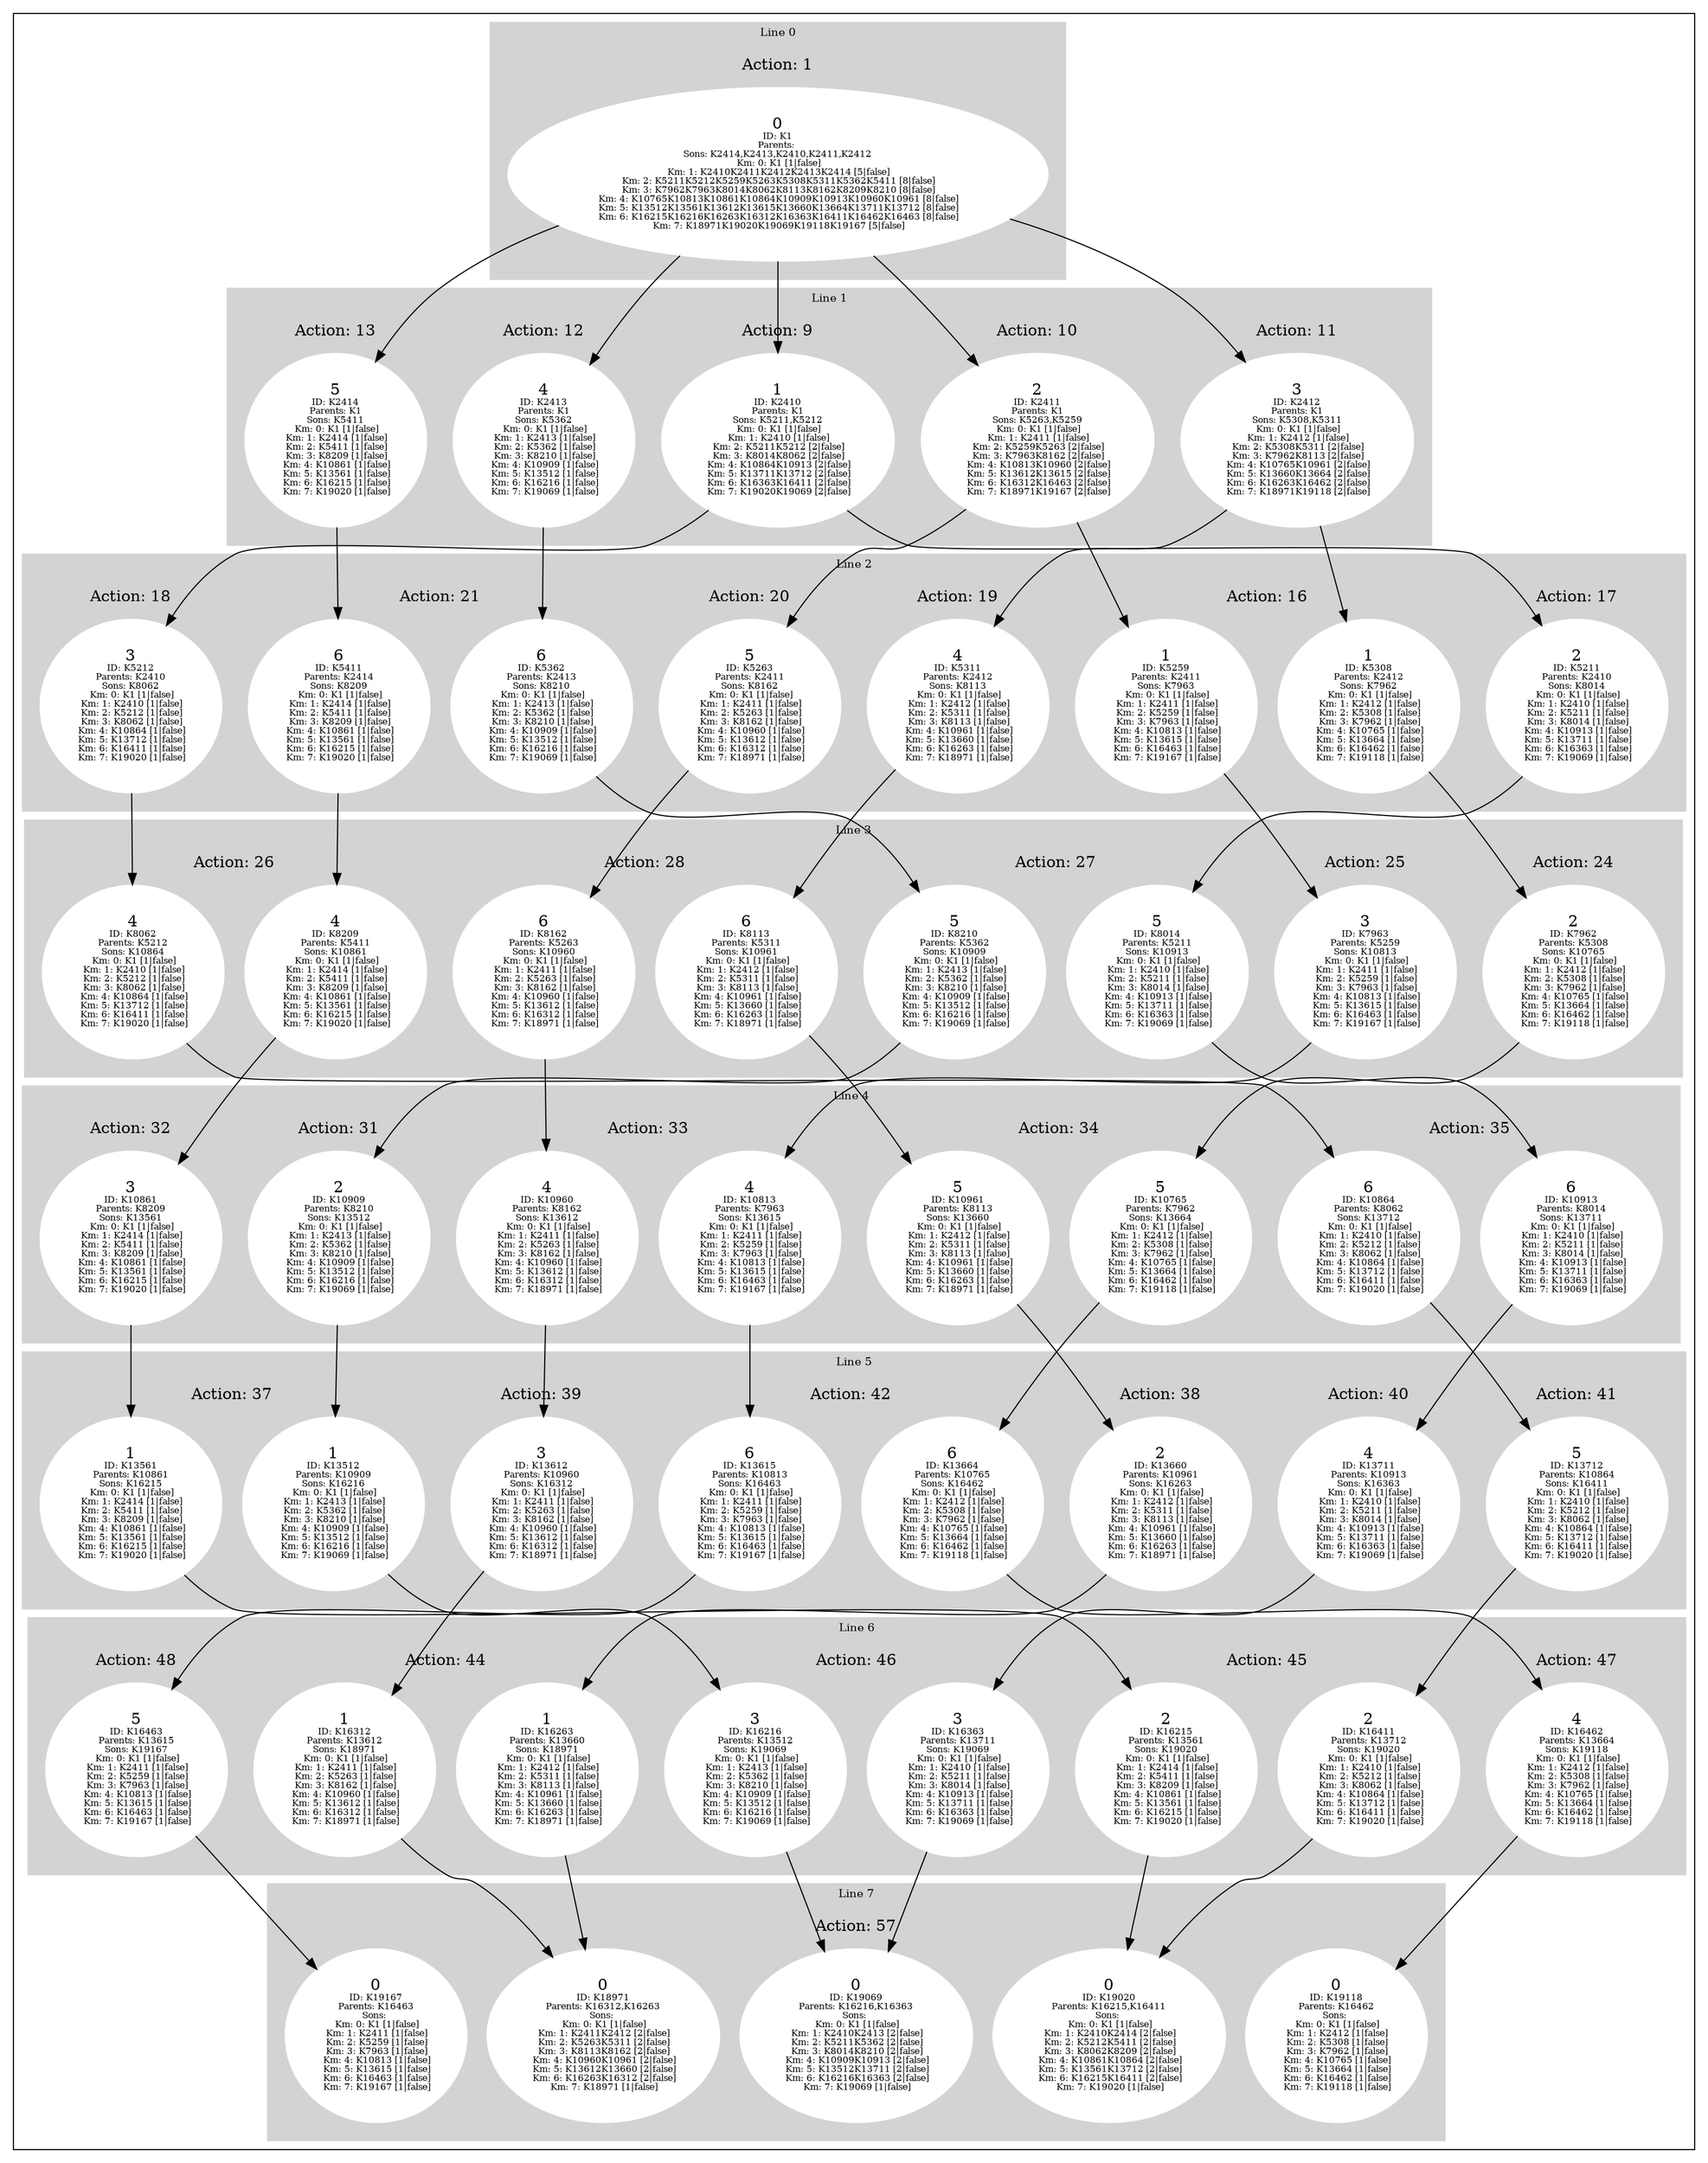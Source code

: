 digraph G {
subgraph cluster_info {
        subgraph cluster_0 {
        style=filled;
        color=lightgrey;
        node [style=filled,color=white];
        subgraph cluster_act_1 {
label = "Action: 1"step_K1 [label=<0<BR /><FONT POINT-SIZE="8">ID: K1</FONT><BR /><FONT POINT-SIZE="8">Parents: </FONT><BR /><FONT POINT-SIZE="8">Sons: K2414,K2413,K2410,K2411,K2412</FONT><BR /><FONT POINT-SIZE="8"> Km: 0: K1 [1|false]</FONT><BR /><FONT POINT-SIZE="8"> Km: 1: K2410K2411K2412K2413K2414 [5|false]</FONT><BR /><FONT POINT-SIZE="8"> Km: 2: K5211K5212K5259K5263K5308K5311K5362K5411 [8|false]</FONT><BR /><FONT POINT-SIZE="8"> Km: 3: K7962K7963K8014K8062K8113K8162K8209K8210 [8|false]</FONT><BR /><FONT POINT-SIZE="8"> Km: 4: K10765K10813K10861K10864K10909K10913K10960K10961 [8|false]</FONT><BR /><FONT POINT-SIZE="8"> Km: 5: K13512K13561K13612K13615K13660K13664K13711K13712 [8|false]</FONT><BR /><FONT POINT-SIZE="8"> Km: 6: K16215K16216K16263K16312K16363K16411K16462K16463 [8|false]</FONT><BR /><FONT POINT-SIZE="8"> Km: 7: K18971K19020K19069K19118K19167 [5|false]</FONT>>]
}

        fontsize="10"
        label = "Line 0";
        }

        subgraph cluster_4 {
        style=filled;
        color=lightgrey;
        node [style=filled,color=white];
        subgraph cluster_act_35 {
label = "Action: 35"step_K10864 [label=<6<BR /><FONT POINT-SIZE="8">ID: K10864</FONT><BR /><FONT POINT-SIZE="8">Parents: K8062</FONT><BR /><FONT POINT-SIZE="8">Sons: K13712</FONT><BR /><FONT POINT-SIZE="8"> Km: 0: K1 [1|false]</FONT><BR /><FONT POINT-SIZE="8"> Km: 1: K2410 [1|false]</FONT><BR /><FONT POINT-SIZE="8"> Km: 2: K5212 [1|false]</FONT><BR /><FONT POINT-SIZE="8"> Km: 3: K8062 [1|false]</FONT><BR /><FONT POINT-SIZE="8"> Km: 4: K10864 [1|false]</FONT><BR /><FONT POINT-SIZE="8"> Km: 5: K13712 [1|false]</FONT><BR /><FONT POINT-SIZE="8"> Km: 6: K16411 [1|false]</FONT><BR /><FONT POINT-SIZE="8"> Km: 7: K19020 [1|false]</FONT>>]
step_K10913 [label=<6<BR /><FONT POINT-SIZE="8">ID: K10913</FONT><BR /><FONT POINT-SIZE="8">Parents: K8014</FONT><BR /><FONT POINT-SIZE="8">Sons: K13711</FONT><BR /><FONT POINT-SIZE="8"> Km: 0: K1 [1|false]</FONT><BR /><FONT POINT-SIZE="8"> Km: 1: K2410 [1|false]</FONT><BR /><FONT POINT-SIZE="8"> Km: 2: K5211 [1|false]</FONT><BR /><FONT POINT-SIZE="8"> Km: 3: K8014 [1|false]</FONT><BR /><FONT POINT-SIZE="8"> Km: 4: K10913 [1|false]</FONT><BR /><FONT POINT-SIZE="8"> Km: 5: K13711 [1|false]</FONT><BR /><FONT POINT-SIZE="8"> Km: 6: K16363 [1|false]</FONT><BR /><FONT POINT-SIZE="8"> Km: 7: K19069 [1|false]</FONT>>]
}
subgraph cluster_act_34 {
label = "Action: 34"step_K10765 [label=<5<BR /><FONT POINT-SIZE="8">ID: K10765</FONT><BR /><FONT POINT-SIZE="8">Parents: K7962</FONT><BR /><FONT POINT-SIZE="8">Sons: K13664</FONT><BR /><FONT POINT-SIZE="8"> Km: 0: K1 [1|false]</FONT><BR /><FONT POINT-SIZE="8"> Km: 1: K2412 [1|false]</FONT><BR /><FONT POINT-SIZE="8"> Km: 2: K5308 [1|false]</FONT><BR /><FONT POINT-SIZE="8"> Km: 3: K7962 [1|false]</FONT><BR /><FONT POINT-SIZE="8"> Km: 4: K10765 [1|false]</FONT><BR /><FONT POINT-SIZE="8"> Km: 5: K13664 [1|false]</FONT><BR /><FONT POINT-SIZE="8"> Km: 6: K16462 [1|false]</FONT><BR /><FONT POINT-SIZE="8"> Km: 7: K19118 [1|false]</FONT>>]
step_K10961 [label=<5<BR /><FONT POINT-SIZE="8">ID: K10961</FONT><BR /><FONT POINT-SIZE="8">Parents: K8113</FONT><BR /><FONT POINT-SIZE="8">Sons: K13660</FONT><BR /><FONT POINT-SIZE="8"> Km: 0: K1 [1|false]</FONT><BR /><FONT POINT-SIZE="8"> Km: 1: K2412 [1|false]</FONT><BR /><FONT POINT-SIZE="8"> Km: 2: K5311 [1|false]</FONT><BR /><FONT POINT-SIZE="8"> Km: 3: K8113 [1|false]</FONT><BR /><FONT POINT-SIZE="8"> Km: 4: K10961 [1|false]</FONT><BR /><FONT POINT-SIZE="8"> Km: 5: K13660 [1|false]</FONT><BR /><FONT POINT-SIZE="8"> Km: 6: K16263 [1|false]</FONT><BR /><FONT POINT-SIZE="8"> Km: 7: K18971 [1|false]</FONT>>]
}
subgraph cluster_act_34 {
label = "Action: 34"step_K10765 [label=<5<BR /><FONT POINT-SIZE="8">ID: K10765</FONT><BR /><FONT POINT-SIZE="8">Parents: K7962</FONT><BR /><FONT POINT-SIZE="8">Sons: K13664</FONT><BR /><FONT POINT-SIZE="8"> Km: 0: K1 [1|false]</FONT><BR /><FONT POINT-SIZE="8"> Km: 1: K2412 [1|false]</FONT><BR /><FONT POINT-SIZE="8"> Km: 2: K5308 [1|false]</FONT><BR /><FONT POINT-SIZE="8"> Km: 3: K7962 [1|false]</FONT><BR /><FONT POINT-SIZE="8"> Km: 4: K10765 [1|false]</FONT><BR /><FONT POINT-SIZE="8"> Km: 5: K13664 [1|false]</FONT><BR /><FONT POINT-SIZE="8"> Km: 6: K16462 [1|false]</FONT><BR /><FONT POINT-SIZE="8"> Km: 7: K19118 [1|false]</FONT>>]
step_K10961 [label=<5<BR /><FONT POINT-SIZE="8">ID: K10961</FONT><BR /><FONT POINT-SIZE="8">Parents: K8113</FONT><BR /><FONT POINT-SIZE="8">Sons: K13660</FONT><BR /><FONT POINT-SIZE="8"> Km: 0: K1 [1|false]</FONT><BR /><FONT POINT-SIZE="8"> Km: 1: K2412 [1|false]</FONT><BR /><FONT POINT-SIZE="8"> Km: 2: K5311 [1|false]</FONT><BR /><FONT POINT-SIZE="8"> Km: 3: K8113 [1|false]</FONT><BR /><FONT POINT-SIZE="8"> Km: 4: K10961 [1|false]</FONT><BR /><FONT POINT-SIZE="8"> Km: 5: K13660 [1|false]</FONT><BR /><FONT POINT-SIZE="8"> Km: 6: K16263 [1|false]</FONT><BR /><FONT POINT-SIZE="8"> Km: 7: K18971 [1|false]</FONT>>]
}
subgraph cluster_act_33 {
label = "Action: 33"step_K10960 [label=<4<BR /><FONT POINT-SIZE="8">ID: K10960</FONT><BR /><FONT POINT-SIZE="8">Parents: K8162</FONT><BR /><FONT POINT-SIZE="8">Sons: K13612</FONT><BR /><FONT POINT-SIZE="8"> Km: 0: K1 [1|false]</FONT><BR /><FONT POINT-SIZE="8"> Km: 1: K2411 [1|false]</FONT><BR /><FONT POINT-SIZE="8"> Km: 2: K5263 [1|false]</FONT><BR /><FONT POINT-SIZE="8"> Km: 3: K8162 [1|false]</FONT><BR /><FONT POINT-SIZE="8"> Km: 4: K10960 [1|false]</FONT><BR /><FONT POINT-SIZE="8"> Km: 5: K13612 [1|false]</FONT><BR /><FONT POINT-SIZE="8"> Km: 6: K16312 [1|false]</FONT><BR /><FONT POINT-SIZE="8"> Km: 7: K18971 [1|false]</FONT>>]
step_K10813 [label=<4<BR /><FONT POINT-SIZE="8">ID: K10813</FONT><BR /><FONT POINT-SIZE="8">Parents: K7963</FONT><BR /><FONT POINT-SIZE="8">Sons: K13615</FONT><BR /><FONT POINT-SIZE="8"> Km: 0: K1 [1|false]</FONT><BR /><FONT POINT-SIZE="8"> Km: 1: K2411 [1|false]</FONT><BR /><FONT POINT-SIZE="8"> Km: 2: K5259 [1|false]</FONT><BR /><FONT POINT-SIZE="8"> Km: 3: K7963 [1|false]</FONT><BR /><FONT POINT-SIZE="8"> Km: 4: K10813 [1|false]</FONT><BR /><FONT POINT-SIZE="8"> Km: 5: K13615 [1|false]</FONT><BR /><FONT POINT-SIZE="8"> Km: 6: K16463 [1|false]</FONT><BR /><FONT POINT-SIZE="8"> Km: 7: K19167 [1|false]</FONT>>]
}
subgraph cluster_act_31 {
label = "Action: 31"step_K10909 [label=<2<BR /><FONT POINT-SIZE="8">ID: K10909</FONT><BR /><FONT POINT-SIZE="8">Parents: K8210</FONT><BR /><FONT POINT-SIZE="8">Sons: K13512</FONT><BR /><FONT POINT-SIZE="8"> Km: 0: K1 [1|false]</FONT><BR /><FONT POINT-SIZE="8"> Km: 1: K2413 [1|false]</FONT><BR /><FONT POINT-SIZE="8"> Km: 2: K5362 [1|false]</FONT><BR /><FONT POINT-SIZE="8"> Km: 3: K8210 [1|false]</FONT><BR /><FONT POINT-SIZE="8"> Km: 4: K10909 [1|false]</FONT><BR /><FONT POINT-SIZE="8"> Km: 5: K13512 [1|false]</FONT><BR /><FONT POINT-SIZE="8"> Km: 6: K16216 [1|false]</FONT><BR /><FONT POINT-SIZE="8"> Km: 7: K19069 [1|false]</FONT>>]
}
subgraph cluster_act_33 {
label = "Action: 33"step_K10960 [label=<4<BR /><FONT POINT-SIZE="8">ID: K10960</FONT><BR /><FONT POINT-SIZE="8">Parents: K8162</FONT><BR /><FONT POINT-SIZE="8">Sons: K13612</FONT><BR /><FONT POINT-SIZE="8"> Km: 0: K1 [1|false]</FONT><BR /><FONT POINT-SIZE="8"> Km: 1: K2411 [1|false]</FONT><BR /><FONT POINT-SIZE="8"> Km: 2: K5263 [1|false]</FONT><BR /><FONT POINT-SIZE="8"> Km: 3: K8162 [1|false]</FONT><BR /><FONT POINT-SIZE="8"> Km: 4: K10960 [1|false]</FONT><BR /><FONT POINT-SIZE="8"> Km: 5: K13612 [1|false]</FONT><BR /><FONT POINT-SIZE="8"> Km: 6: K16312 [1|false]</FONT><BR /><FONT POINT-SIZE="8"> Km: 7: K18971 [1|false]</FONT>>]
step_K10813 [label=<4<BR /><FONT POINT-SIZE="8">ID: K10813</FONT><BR /><FONT POINT-SIZE="8">Parents: K7963</FONT><BR /><FONT POINT-SIZE="8">Sons: K13615</FONT><BR /><FONT POINT-SIZE="8"> Km: 0: K1 [1|false]</FONT><BR /><FONT POINT-SIZE="8"> Km: 1: K2411 [1|false]</FONT><BR /><FONT POINT-SIZE="8"> Km: 2: K5259 [1|false]</FONT><BR /><FONT POINT-SIZE="8"> Km: 3: K7963 [1|false]</FONT><BR /><FONT POINT-SIZE="8"> Km: 4: K10813 [1|false]</FONT><BR /><FONT POINT-SIZE="8"> Km: 5: K13615 [1|false]</FONT><BR /><FONT POINT-SIZE="8"> Km: 6: K16463 [1|false]</FONT><BR /><FONT POINT-SIZE="8"> Km: 7: K19167 [1|false]</FONT>>]
}
subgraph cluster_act_35 {
label = "Action: 35"step_K10864 [label=<6<BR /><FONT POINT-SIZE="8">ID: K10864</FONT><BR /><FONT POINT-SIZE="8">Parents: K8062</FONT><BR /><FONT POINT-SIZE="8">Sons: K13712</FONT><BR /><FONT POINT-SIZE="8"> Km: 0: K1 [1|false]</FONT><BR /><FONT POINT-SIZE="8"> Km: 1: K2410 [1|false]</FONT><BR /><FONT POINT-SIZE="8"> Km: 2: K5212 [1|false]</FONT><BR /><FONT POINT-SIZE="8"> Km: 3: K8062 [1|false]</FONT><BR /><FONT POINT-SIZE="8"> Km: 4: K10864 [1|false]</FONT><BR /><FONT POINT-SIZE="8"> Km: 5: K13712 [1|false]</FONT><BR /><FONT POINT-SIZE="8"> Km: 6: K16411 [1|false]</FONT><BR /><FONT POINT-SIZE="8"> Km: 7: K19020 [1|false]</FONT>>]
step_K10913 [label=<6<BR /><FONT POINT-SIZE="8">ID: K10913</FONT><BR /><FONT POINT-SIZE="8">Parents: K8014</FONT><BR /><FONT POINT-SIZE="8">Sons: K13711</FONT><BR /><FONT POINT-SIZE="8"> Km: 0: K1 [1|false]</FONT><BR /><FONT POINT-SIZE="8"> Km: 1: K2410 [1|false]</FONT><BR /><FONT POINT-SIZE="8"> Km: 2: K5211 [1|false]</FONT><BR /><FONT POINT-SIZE="8"> Km: 3: K8014 [1|false]</FONT><BR /><FONT POINT-SIZE="8"> Km: 4: K10913 [1|false]</FONT><BR /><FONT POINT-SIZE="8"> Km: 5: K13711 [1|false]</FONT><BR /><FONT POINT-SIZE="8"> Km: 6: K16363 [1|false]</FONT><BR /><FONT POINT-SIZE="8"> Km: 7: K19069 [1|false]</FONT>>]
}
subgraph cluster_act_32 {
label = "Action: 32"step_K10861 [label=<3<BR /><FONT POINT-SIZE="8">ID: K10861</FONT><BR /><FONT POINT-SIZE="8">Parents: K8209</FONT><BR /><FONT POINT-SIZE="8">Sons: K13561</FONT><BR /><FONT POINT-SIZE="8"> Km: 0: K1 [1|false]</FONT><BR /><FONT POINT-SIZE="8"> Km: 1: K2414 [1|false]</FONT><BR /><FONT POINT-SIZE="8"> Km: 2: K5411 [1|false]</FONT><BR /><FONT POINT-SIZE="8"> Km: 3: K8209 [1|false]</FONT><BR /><FONT POINT-SIZE="8"> Km: 4: K10861 [1|false]</FONT><BR /><FONT POINT-SIZE="8"> Km: 5: K13561 [1|false]</FONT><BR /><FONT POINT-SIZE="8"> Km: 6: K16215 [1|false]</FONT><BR /><FONT POINT-SIZE="8"> Km: 7: K19020 [1|false]</FONT>>]
}

        fontsize="10"
        label = "Line 4";
        }

        subgraph cluster_7 {
        style=filled;
        color=lightgrey;
        node [style=filled,color=white];
        subgraph cluster_act_57 {
label = "Action: 57"step_K19118 [label=<0<BR /><FONT POINT-SIZE="8">ID: K19118</FONT><BR /><FONT POINT-SIZE="8">Parents: K16462</FONT><BR /><FONT POINT-SIZE="8">Sons: </FONT><BR /><FONT POINT-SIZE="8"> Km: 0: K1 [1|false]</FONT><BR /><FONT POINT-SIZE="8"> Km: 1: K2412 [1|false]</FONT><BR /><FONT POINT-SIZE="8"> Km: 2: K5308 [1|false]</FONT><BR /><FONT POINT-SIZE="8"> Km: 3: K7962 [1|false]</FONT><BR /><FONT POINT-SIZE="8"> Km: 4: K10765 [1|false]</FONT><BR /><FONT POINT-SIZE="8"> Km: 5: K13664 [1|false]</FONT><BR /><FONT POINT-SIZE="8"> Km: 6: K16462 [1|false]</FONT><BR /><FONT POINT-SIZE="8"> Km: 7: K19118 [1|false]</FONT>>]
step_K19020 [label=<0<BR /><FONT POINT-SIZE="8">ID: K19020</FONT><BR /><FONT POINT-SIZE="8">Parents: K16215,K16411</FONT><BR /><FONT POINT-SIZE="8">Sons: </FONT><BR /><FONT POINT-SIZE="8"> Km: 0: K1 [1|false]</FONT><BR /><FONT POINT-SIZE="8"> Km: 1: K2410K2414 [2|false]</FONT><BR /><FONT POINT-SIZE="8"> Km: 2: K5212K5411 [2|false]</FONT><BR /><FONT POINT-SIZE="8"> Km: 3: K8062K8209 [2|false]</FONT><BR /><FONT POINT-SIZE="8"> Km: 4: K10861K10864 [2|false]</FONT><BR /><FONT POINT-SIZE="8"> Km: 5: K13561K13712 [2|false]</FONT><BR /><FONT POINT-SIZE="8"> Km: 6: K16215K16411 [2|false]</FONT><BR /><FONT POINT-SIZE="8"> Km: 7: K19020 [1|false]</FONT>>]
step_K19069 [label=<0<BR /><FONT POINT-SIZE="8">ID: K19069</FONT><BR /><FONT POINT-SIZE="8">Parents: K16216,K16363</FONT><BR /><FONT POINT-SIZE="8">Sons: </FONT><BR /><FONT POINT-SIZE="8"> Km: 0: K1 [1|false]</FONT><BR /><FONT POINT-SIZE="8"> Km: 1: K2410K2413 [2|false]</FONT><BR /><FONT POINT-SIZE="8"> Km: 2: K5211K5362 [2|false]</FONT><BR /><FONT POINT-SIZE="8"> Km: 3: K8014K8210 [2|false]</FONT><BR /><FONT POINT-SIZE="8"> Km: 4: K10909K10913 [2|false]</FONT><BR /><FONT POINT-SIZE="8"> Km: 5: K13512K13711 [2|false]</FONT><BR /><FONT POINT-SIZE="8"> Km: 6: K16216K16363 [2|false]</FONT><BR /><FONT POINT-SIZE="8"> Km: 7: K19069 [1|false]</FONT>>]
step_K18971 [label=<0<BR /><FONT POINT-SIZE="8">ID: K18971</FONT><BR /><FONT POINT-SIZE="8">Parents: K16312,K16263</FONT><BR /><FONT POINT-SIZE="8">Sons: </FONT><BR /><FONT POINT-SIZE="8"> Km: 0: K1 [1|false]</FONT><BR /><FONT POINT-SIZE="8"> Km: 1: K2411K2412 [2|false]</FONT><BR /><FONT POINT-SIZE="8"> Km: 2: K5263K5311 [2|false]</FONT><BR /><FONT POINT-SIZE="8"> Km: 3: K8113K8162 [2|false]</FONT><BR /><FONT POINT-SIZE="8"> Km: 4: K10960K10961 [2|false]</FONT><BR /><FONT POINT-SIZE="8"> Km: 5: K13612K13660 [2|false]</FONT><BR /><FONT POINT-SIZE="8"> Km: 6: K16263K16312 [2|false]</FONT><BR /><FONT POINT-SIZE="8"> Km: 7: K18971 [1|false]</FONT>>]
step_K19167 [label=<0<BR /><FONT POINT-SIZE="8">ID: K19167</FONT><BR /><FONT POINT-SIZE="8">Parents: K16463</FONT><BR /><FONT POINT-SIZE="8">Sons: </FONT><BR /><FONT POINT-SIZE="8"> Km: 0: K1 [1|false]</FONT><BR /><FONT POINT-SIZE="8"> Km: 1: K2411 [1|false]</FONT><BR /><FONT POINT-SIZE="8"> Km: 2: K5259 [1|false]</FONT><BR /><FONT POINT-SIZE="8"> Km: 3: K7963 [1|false]</FONT><BR /><FONT POINT-SIZE="8"> Km: 4: K10813 [1|false]</FONT><BR /><FONT POINT-SIZE="8"> Km: 5: K13615 [1|false]</FONT><BR /><FONT POINT-SIZE="8"> Km: 6: K16463 [1|false]</FONT><BR /><FONT POINT-SIZE="8"> Km: 7: K19167 [1|false]</FONT>>]
}
subgraph cluster_act_57 {
label = "Action: 57"step_K19118 [label=<0<BR /><FONT POINT-SIZE="8">ID: K19118</FONT><BR /><FONT POINT-SIZE="8">Parents: K16462</FONT><BR /><FONT POINT-SIZE="8">Sons: </FONT><BR /><FONT POINT-SIZE="8"> Km: 0: K1 [1|false]</FONT><BR /><FONT POINT-SIZE="8"> Km: 1: K2412 [1|false]</FONT><BR /><FONT POINT-SIZE="8"> Km: 2: K5308 [1|false]</FONT><BR /><FONT POINT-SIZE="8"> Km: 3: K7962 [1|false]</FONT><BR /><FONT POINT-SIZE="8"> Km: 4: K10765 [1|false]</FONT><BR /><FONT POINT-SIZE="8"> Km: 5: K13664 [1|false]</FONT><BR /><FONT POINT-SIZE="8"> Km: 6: K16462 [1|false]</FONT><BR /><FONT POINT-SIZE="8"> Km: 7: K19118 [1|false]</FONT>>]
step_K19020 [label=<0<BR /><FONT POINT-SIZE="8">ID: K19020</FONT><BR /><FONT POINT-SIZE="8">Parents: K16215,K16411</FONT><BR /><FONT POINT-SIZE="8">Sons: </FONT><BR /><FONT POINT-SIZE="8"> Km: 0: K1 [1|false]</FONT><BR /><FONT POINT-SIZE="8"> Km: 1: K2410K2414 [2|false]</FONT><BR /><FONT POINT-SIZE="8"> Km: 2: K5212K5411 [2|false]</FONT><BR /><FONT POINT-SIZE="8"> Km: 3: K8062K8209 [2|false]</FONT><BR /><FONT POINT-SIZE="8"> Km: 4: K10861K10864 [2|false]</FONT><BR /><FONT POINT-SIZE="8"> Km: 5: K13561K13712 [2|false]</FONT><BR /><FONT POINT-SIZE="8"> Km: 6: K16215K16411 [2|false]</FONT><BR /><FONT POINT-SIZE="8"> Km: 7: K19020 [1|false]</FONT>>]
step_K19069 [label=<0<BR /><FONT POINT-SIZE="8">ID: K19069</FONT><BR /><FONT POINT-SIZE="8">Parents: K16216,K16363</FONT><BR /><FONT POINT-SIZE="8">Sons: </FONT><BR /><FONT POINT-SIZE="8"> Km: 0: K1 [1|false]</FONT><BR /><FONT POINT-SIZE="8"> Km: 1: K2410K2413 [2|false]</FONT><BR /><FONT POINT-SIZE="8"> Km: 2: K5211K5362 [2|false]</FONT><BR /><FONT POINT-SIZE="8"> Km: 3: K8014K8210 [2|false]</FONT><BR /><FONT POINT-SIZE="8"> Km: 4: K10909K10913 [2|false]</FONT><BR /><FONT POINT-SIZE="8"> Km: 5: K13512K13711 [2|false]</FONT><BR /><FONT POINT-SIZE="8"> Km: 6: K16216K16363 [2|false]</FONT><BR /><FONT POINT-SIZE="8"> Km: 7: K19069 [1|false]</FONT>>]
step_K18971 [label=<0<BR /><FONT POINT-SIZE="8">ID: K18971</FONT><BR /><FONT POINT-SIZE="8">Parents: K16312,K16263</FONT><BR /><FONT POINT-SIZE="8">Sons: </FONT><BR /><FONT POINT-SIZE="8"> Km: 0: K1 [1|false]</FONT><BR /><FONT POINT-SIZE="8"> Km: 1: K2411K2412 [2|false]</FONT><BR /><FONT POINT-SIZE="8"> Km: 2: K5263K5311 [2|false]</FONT><BR /><FONT POINT-SIZE="8"> Km: 3: K8113K8162 [2|false]</FONT><BR /><FONT POINT-SIZE="8"> Km: 4: K10960K10961 [2|false]</FONT><BR /><FONT POINT-SIZE="8"> Km: 5: K13612K13660 [2|false]</FONT><BR /><FONT POINT-SIZE="8"> Km: 6: K16263K16312 [2|false]</FONT><BR /><FONT POINT-SIZE="8"> Km: 7: K18971 [1|false]</FONT>>]
step_K19167 [label=<0<BR /><FONT POINT-SIZE="8">ID: K19167</FONT><BR /><FONT POINT-SIZE="8">Parents: K16463</FONT><BR /><FONT POINT-SIZE="8">Sons: </FONT><BR /><FONT POINT-SIZE="8"> Km: 0: K1 [1|false]</FONT><BR /><FONT POINT-SIZE="8"> Km: 1: K2411 [1|false]</FONT><BR /><FONT POINT-SIZE="8"> Km: 2: K5259 [1|false]</FONT><BR /><FONT POINT-SIZE="8"> Km: 3: K7963 [1|false]</FONT><BR /><FONT POINT-SIZE="8"> Km: 4: K10813 [1|false]</FONT><BR /><FONT POINT-SIZE="8"> Km: 5: K13615 [1|false]</FONT><BR /><FONT POINT-SIZE="8"> Km: 6: K16463 [1|false]</FONT><BR /><FONT POINT-SIZE="8"> Km: 7: K19167 [1|false]</FONT>>]
}
subgraph cluster_act_57 {
label = "Action: 57"step_K19118 [label=<0<BR /><FONT POINT-SIZE="8">ID: K19118</FONT><BR /><FONT POINT-SIZE="8">Parents: K16462</FONT><BR /><FONT POINT-SIZE="8">Sons: </FONT><BR /><FONT POINT-SIZE="8"> Km: 0: K1 [1|false]</FONT><BR /><FONT POINT-SIZE="8"> Km: 1: K2412 [1|false]</FONT><BR /><FONT POINT-SIZE="8"> Km: 2: K5308 [1|false]</FONT><BR /><FONT POINT-SIZE="8"> Km: 3: K7962 [1|false]</FONT><BR /><FONT POINT-SIZE="8"> Km: 4: K10765 [1|false]</FONT><BR /><FONT POINT-SIZE="8"> Km: 5: K13664 [1|false]</FONT><BR /><FONT POINT-SIZE="8"> Km: 6: K16462 [1|false]</FONT><BR /><FONT POINT-SIZE="8"> Km: 7: K19118 [1|false]</FONT>>]
step_K19020 [label=<0<BR /><FONT POINT-SIZE="8">ID: K19020</FONT><BR /><FONT POINT-SIZE="8">Parents: K16215,K16411</FONT><BR /><FONT POINT-SIZE="8">Sons: </FONT><BR /><FONT POINT-SIZE="8"> Km: 0: K1 [1|false]</FONT><BR /><FONT POINT-SIZE="8"> Km: 1: K2410K2414 [2|false]</FONT><BR /><FONT POINT-SIZE="8"> Km: 2: K5212K5411 [2|false]</FONT><BR /><FONT POINT-SIZE="8"> Km: 3: K8062K8209 [2|false]</FONT><BR /><FONT POINT-SIZE="8"> Km: 4: K10861K10864 [2|false]</FONT><BR /><FONT POINT-SIZE="8"> Km: 5: K13561K13712 [2|false]</FONT><BR /><FONT POINT-SIZE="8"> Km: 6: K16215K16411 [2|false]</FONT><BR /><FONT POINT-SIZE="8"> Km: 7: K19020 [1|false]</FONT>>]
step_K19069 [label=<0<BR /><FONT POINT-SIZE="8">ID: K19069</FONT><BR /><FONT POINT-SIZE="8">Parents: K16216,K16363</FONT><BR /><FONT POINT-SIZE="8">Sons: </FONT><BR /><FONT POINT-SIZE="8"> Km: 0: K1 [1|false]</FONT><BR /><FONT POINT-SIZE="8"> Km: 1: K2410K2413 [2|false]</FONT><BR /><FONT POINT-SIZE="8"> Km: 2: K5211K5362 [2|false]</FONT><BR /><FONT POINT-SIZE="8"> Km: 3: K8014K8210 [2|false]</FONT><BR /><FONT POINT-SIZE="8"> Km: 4: K10909K10913 [2|false]</FONT><BR /><FONT POINT-SIZE="8"> Km: 5: K13512K13711 [2|false]</FONT><BR /><FONT POINT-SIZE="8"> Km: 6: K16216K16363 [2|false]</FONT><BR /><FONT POINT-SIZE="8"> Km: 7: K19069 [1|false]</FONT>>]
step_K18971 [label=<0<BR /><FONT POINT-SIZE="8">ID: K18971</FONT><BR /><FONT POINT-SIZE="8">Parents: K16312,K16263</FONT><BR /><FONT POINT-SIZE="8">Sons: </FONT><BR /><FONT POINT-SIZE="8"> Km: 0: K1 [1|false]</FONT><BR /><FONT POINT-SIZE="8"> Km: 1: K2411K2412 [2|false]</FONT><BR /><FONT POINT-SIZE="8"> Km: 2: K5263K5311 [2|false]</FONT><BR /><FONT POINT-SIZE="8"> Km: 3: K8113K8162 [2|false]</FONT><BR /><FONT POINT-SIZE="8"> Km: 4: K10960K10961 [2|false]</FONT><BR /><FONT POINT-SIZE="8"> Km: 5: K13612K13660 [2|false]</FONT><BR /><FONT POINT-SIZE="8"> Km: 6: K16263K16312 [2|false]</FONT><BR /><FONT POINT-SIZE="8"> Km: 7: K18971 [1|false]</FONT>>]
step_K19167 [label=<0<BR /><FONT POINT-SIZE="8">ID: K19167</FONT><BR /><FONT POINT-SIZE="8">Parents: K16463</FONT><BR /><FONT POINT-SIZE="8">Sons: </FONT><BR /><FONT POINT-SIZE="8"> Km: 0: K1 [1|false]</FONT><BR /><FONT POINT-SIZE="8"> Km: 1: K2411 [1|false]</FONT><BR /><FONT POINT-SIZE="8"> Km: 2: K5259 [1|false]</FONT><BR /><FONT POINT-SIZE="8"> Km: 3: K7963 [1|false]</FONT><BR /><FONT POINT-SIZE="8"> Km: 4: K10813 [1|false]</FONT><BR /><FONT POINT-SIZE="8"> Km: 5: K13615 [1|false]</FONT><BR /><FONT POINT-SIZE="8"> Km: 6: K16463 [1|false]</FONT><BR /><FONT POINT-SIZE="8"> Km: 7: K19167 [1|false]</FONT>>]
}
subgraph cluster_act_57 {
label = "Action: 57"step_K19118 [label=<0<BR /><FONT POINT-SIZE="8">ID: K19118</FONT><BR /><FONT POINT-SIZE="8">Parents: K16462</FONT><BR /><FONT POINT-SIZE="8">Sons: </FONT><BR /><FONT POINT-SIZE="8"> Km: 0: K1 [1|false]</FONT><BR /><FONT POINT-SIZE="8"> Km: 1: K2412 [1|false]</FONT><BR /><FONT POINT-SIZE="8"> Km: 2: K5308 [1|false]</FONT><BR /><FONT POINT-SIZE="8"> Km: 3: K7962 [1|false]</FONT><BR /><FONT POINT-SIZE="8"> Km: 4: K10765 [1|false]</FONT><BR /><FONT POINT-SIZE="8"> Km: 5: K13664 [1|false]</FONT><BR /><FONT POINT-SIZE="8"> Km: 6: K16462 [1|false]</FONT><BR /><FONT POINT-SIZE="8"> Km: 7: K19118 [1|false]</FONT>>]
step_K19020 [label=<0<BR /><FONT POINT-SIZE="8">ID: K19020</FONT><BR /><FONT POINT-SIZE="8">Parents: K16215,K16411</FONT><BR /><FONT POINT-SIZE="8">Sons: </FONT><BR /><FONT POINT-SIZE="8"> Km: 0: K1 [1|false]</FONT><BR /><FONT POINT-SIZE="8"> Km: 1: K2410K2414 [2|false]</FONT><BR /><FONT POINT-SIZE="8"> Km: 2: K5212K5411 [2|false]</FONT><BR /><FONT POINT-SIZE="8"> Km: 3: K8062K8209 [2|false]</FONT><BR /><FONT POINT-SIZE="8"> Km: 4: K10861K10864 [2|false]</FONT><BR /><FONT POINT-SIZE="8"> Km: 5: K13561K13712 [2|false]</FONT><BR /><FONT POINT-SIZE="8"> Km: 6: K16215K16411 [2|false]</FONT><BR /><FONT POINT-SIZE="8"> Km: 7: K19020 [1|false]</FONT>>]
step_K19069 [label=<0<BR /><FONT POINT-SIZE="8">ID: K19069</FONT><BR /><FONT POINT-SIZE="8">Parents: K16216,K16363</FONT><BR /><FONT POINT-SIZE="8">Sons: </FONT><BR /><FONT POINT-SIZE="8"> Km: 0: K1 [1|false]</FONT><BR /><FONT POINT-SIZE="8"> Km: 1: K2410K2413 [2|false]</FONT><BR /><FONT POINT-SIZE="8"> Km: 2: K5211K5362 [2|false]</FONT><BR /><FONT POINT-SIZE="8"> Km: 3: K8014K8210 [2|false]</FONT><BR /><FONT POINT-SIZE="8"> Km: 4: K10909K10913 [2|false]</FONT><BR /><FONT POINT-SIZE="8"> Km: 5: K13512K13711 [2|false]</FONT><BR /><FONT POINT-SIZE="8"> Km: 6: K16216K16363 [2|false]</FONT><BR /><FONT POINT-SIZE="8"> Km: 7: K19069 [1|false]</FONT>>]
step_K18971 [label=<0<BR /><FONT POINT-SIZE="8">ID: K18971</FONT><BR /><FONT POINT-SIZE="8">Parents: K16312,K16263</FONT><BR /><FONT POINT-SIZE="8">Sons: </FONT><BR /><FONT POINT-SIZE="8"> Km: 0: K1 [1|false]</FONT><BR /><FONT POINT-SIZE="8"> Km: 1: K2411K2412 [2|false]</FONT><BR /><FONT POINT-SIZE="8"> Km: 2: K5263K5311 [2|false]</FONT><BR /><FONT POINT-SIZE="8"> Km: 3: K8113K8162 [2|false]</FONT><BR /><FONT POINT-SIZE="8"> Km: 4: K10960K10961 [2|false]</FONT><BR /><FONT POINT-SIZE="8"> Km: 5: K13612K13660 [2|false]</FONT><BR /><FONT POINT-SIZE="8"> Km: 6: K16263K16312 [2|false]</FONT><BR /><FONT POINT-SIZE="8"> Km: 7: K18971 [1|false]</FONT>>]
step_K19167 [label=<0<BR /><FONT POINT-SIZE="8">ID: K19167</FONT><BR /><FONT POINT-SIZE="8">Parents: K16463</FONT><BR /><FONT POINT-SIZE="8">Sons: </FONT><BR /><FONT POINT-SIZE="8"> Km: 0: K1 [1|false]</FONT><BR /><FONT POINT-SIZE="8"> Km: 1: K2411 [1|false]</FONT><BR /><FONT POINT-SIZE="8"> Km: 2: K5259 [1|false]</FONT><BR /><FONT POINT-SIZE="8"> Km: 3: K7963 [1|false]</FONT><BR /><FONT POINT-SIZE="8"> Km: 4: K10813 [1|false]</FONT><BR /><FONT POINT-SIZE="8"> Km: 5: K13615 [1|false]</FONT><BR /><FONT POINT-SIZE="8"> Km: 6: K16463 [1|false]</FONT><BR /><FONT POINT-SIZE="8"> Km: 7: K19167 [1|false]</FONT>>]
}
subgraph cluster_act_57 {
label = "Action: 57"step_K19118 [label=<0<BR /><FONT POINT-SIZE="8">ID: K19118</FONT><BR /><FONT POINT-SIZE="8">Parents: K16462</FONT><BR /><FONT POINT-SIZE="8">Sons: </FONT><BR /><FONT POINT-SIZE="8"> Km: 0: K1 [1|false]</FONT><BR /><FONT POINT-SIZE="8"> Km: 1: K2412 [1|false]</FONT><BR /><FONT POINT-SIZE="8"> Km: 2: K5308 [1|false]</FONT><BR /><FONT POINT-SIZE="8"> Km: 3: K7962 [1|false]</FONT><BR /><FONT POINT-SIZE="8"> Km: 4: K10765 [1|false]</FONT><BR /><FONT POINT-SIZE="8"> Km: 5: K13664 [1|false]</FONT><BR /><FONT POINT-SIZE="8"> Km: 6: K16462 [1|false]</FONT><BR /><FONT POINT-SIZE="8"> Km: 7: K19118 [1|false]</FONT>>]
step_K19020 [label=<0<BR /><FONT POINT-SIZE="8">ID: K19020</FONT><BR /><FONT POINT-SIZE="8">Parents: K16215,K16411</FONT><BR /><FONT POINT-SIZE="8">Sons: </FONT><BR /><FONT POINT-SIZE="8"> Km: 0: K1 [1|false]</FONT><BR /><FONT POINT-SIZE="8"> Km: 1: K2410K2414 [2|false]</FONT><BR /><FONT POINT-SIZE="8"> Km: 2: K5212K5411 [2|false]</FONT><BR /><FONT POINT-SIZE="8"> Km: 3: K8062K8209 [2|false]</FONT><BR /><FONT POINT-SIZE="8"> Km: 4: K10861K10864 [2|false]</FONT><BR /><FONT POINT-SIZE="8"> Km: 5: K13561K13712 [2|false]</FONT><BR /><FONT POINT-SIZE="8"> Km: 6: K16215K16411 [2|false]</FONT><BR /><FONT POINT-SIZE="8"> Km: 7: K19020 [1|false]</FONT>>]
step_K19069 [label=<0<BR /><FONT POINT-SIZE="8">ID: K19069</FONT><BR /><FONT POINT-SIZE="8">Parents: K16216,K16363</FONT><BR /><FONT POINT-SIZE="8">Sons: </FONT><BR /><FONT POINT-SIZE="8"> Km: 0: K1 [1|false]</FONT><BR /><FONT POINT-SIZE="8"> Km: 1: K2410K2413 [2|false]</FONT><BR /><FONT POINT-SIZE="8"> Km: 2: K5211K5362 [2|false]</FONT><BR /><FONT POINT-SIZE="8"> Km: 3: K8014K8210 [2|false]</FONT><BR /><FONT POINT-SIZE="8"> Km: 4: K10909K10913 [2|false]</FONT><BR /><FONT POINT-SIZE="8"> Km: 5: K13512K13711 [2|false]</FONT><BR /><FONT POINT-SIZE="8"> Km: 6: K16216K16363 [2|false]</FONT><BR /><FONT POINT-SIZE="8"> Km: 7: K19069 [1|false]</FONT>>]
step_K18971 [label=<0<BR /><FONT POINT-SIZE="8">ID: K18971</FONT><BR /><FONT POINT-SIZE="8">Parents: K16312,K16263</FONT><BR /><FONT POINT-SIZE="8">Sons: </FONT><BR /><FONT POINT-SIZE="8"> Km: 0: K1 [1|false]</FONT><BR /><FONT POINT-SIZE="8"> Km: 1: K2411K2412 [2|false]</FONT><BR /><FONT POINT-SIZE="8"> Km: 2: K5263K5311 [2|false]</FONT><BR /><FONT POINT-SIZE="8"> Km: 3: K8113K8162 [2|false]</FONT><BR /><FONT POINT-SIZE="8"> Km: 4: K10960K10961 [2|false]</FONT><BR /><FONT POINT-SIZE="8"> Km: 5: K13612K13660 [2|false]</FONT><BR /><FONT POINT-SIZE="8"> Km: 6: K16263K16312 [2|false]</FONT><BR /><FONT POINT-SIZE="8"> Km: 7: K18971 [1|false]</FONT>>]
step_K19167 [label=<0<BR /><FONT POINT-SIZE="8">ID: K19167</FONT><BR /><FONT POINT-SIZE="8">Parents: K16463</FONT><BR /><FONT POINT-SIZE="8">Sons: </FONT><BR /><FONT POINT-SIZE="8"> Km: 0: K1 [1|false]</FONT><BR /><FONT POINT-SIZE="8"> Km: 1: K2411 [1|false]</FONT><BR /><FONT POINT-SIZE="8"> Km: 2: K5259 [1|false]</FONT><BR /><FONT POINT-SIZE="8"> Km: 3: K7963 [1|false]</FONT><BR /><FONT POINT-SIZE="8"> Km: 4: K10813 [1|false]</FONT><BR /><FONT POINT-SIZE="8"> Km: 5: K13615 [1|false]</FONT><BR /><FONT POINT-SIZE="8"> Km: 6: K16463 [1|false]</FONT><BR /><FONT POINT-SIZE="8"> Km: 7: K19167 [1|false]</FONT>>]
}

        fontsize="10"
        label = "Line 7";
        }

        subgraph cluster_2 {
        style=filled;
        color=lightgrey;
        node [style=filled,color=white];
        subgraph cluster_act_17 {
label = "Action: 17"step_K5211 [label=<2<BR /><FONT POINT-SIZE="8">ID: K5211</FONT><BR /><FONT POINT-SIZE="8">Parents: K2410</FONT><BR /><FONT POINT-SIZE="8">Sons: K8014</FONT><BR /><FONT POINT-SIZE="8"> Km: 0: K1 [1|false]</FONT><BR /><FONT POINT-SIZE="8"> Km: 1: K2410 [1|false]</FONT><BR /><FONT POINT-SIZE="8"> Km: 2: K5211 [1|false]</FONT><BR /><FONT POINT-SIZE="8"> Km: 3: K8014 [1|false]</FONT><BR /><FONT POINT-SIZE="8"> Km: 4: K10913 [1|false]</FONT><BR /><FONT POINT-SIZE="8"> Km: 5: K13711 [1|false]</FONT><BR /><FONT POINT-SIZE="8"> Km: 6: K16363 [1|false]</FONT><BR /><FONT POINT-SIZE="8"> Km: 7: K19069 [1|false]</FONT>>]
}
subgraph cluster_act_16 {
label = "Action: 16"step_K5308 [label=<1<BR /><FONT POINT-SIZE="8">ID: K5308</FONT><BR /><FONT POINT-SIZE="8">Parents: K2412</FONT><BR /><FONT POINT-SIZE="8">Sons: K7962</FONT><BR /><FONT POINT-SIZE="8"> Km: 0: K1 [1|false]</FONT><BR /><FONT POINT-SIZE="8"> Km: 1: K2412 [1|false]</FONT><BR /><FONT POINT-SIZE="8"> Km: 2: K5308 [1|false]</FONT><BR /><FONT POINT-SIZE="8"> Km: 3: K7962 [1|false]</FONT><BR /><FONT POINT-SIZE="8"> Km: 4: K10765 [1|false]</FONT><BR /><FONT POINT-SIZE="8"> Km: 5: K13664 [1|false]</FONT><BR /><FONT POINT-SIZE="8"> Km: 6: K16462 [1|false]</FONT><BR /><FONT POINT-SIZE="8"> Km: 7: K19118 [1|false]</FONT>>]
step_K5259 [label=<1<BR /><FONT POINT-SIZE="8">ID: K5259</FONT><BR /><FONT POINT-SIZE="8">Parents: K2411</FONT><BR /><FONT POINT-SIZE="8">Sons: K7963</FONT><BR /><FONT POINT-SIZE="8"> Km: 0: K1 [1|false]</FONT><BR /><FONT POINT-SIZE="8"> Km: 1: K2411 [1|false]</FONT><BR /><FONT POINT-SIZE="8"> Km: 2: K5259 [1|false]</FONT><BR /><FONT POINT-SIZE="8"> Km: 3: K7963 [1|false]</FONT><BR /><FONT POINT-SIZE="8"> Km: 4: K10813 [1|false]</FONT><BR /><FONT POINT-SIZE="8"> Km: 5: K13615 [1|false]</FONT><BR /><FONT POINT-SIZE="8"> Km: 6: K16463 [1|false]</FONT><BR /><FONT POINT-SIZE="8"> Km: 7: K19167 [1|false]</FONT>>]
}
subgraph cluster_act_19 {
label = "Action: 19"step_K5311 [label=<4<BR /><FONT POINT-SIZE="8">ID: K5311</FONT><BR /><FONT POINT-SIZE="8">Parents: K2412</FONT><BR /><FONT POINT-SIZE="8">Sons: K8113</FONT><BR /><FONT POINT-SIZE="8"> Km: 0: K1 [1|false]</FONT><BR /><FONT POINT-SIZE="8"> Km: 1: K2412 [1|false]</FONT><BR /><FONT POINT-SIZE="8"> Km: 2: K5311 [1|false]</FONT><BR /><FONT POINT-SIZE="8"> Km: 3: K8113 [1|false]</FONT><BR /><FONT POINT-SIZE="8"> Km: 4: K10961 [1|false]</FONT><BR /><FONT POINT-SIZE="8"> Km: 5: K13660 [1|false]</FONT><BR /><FONT POINT-SIZE="8"> Km: 6: K16263 [1|false]</FONT><BR /><FONT POINT-SIZE="8"> Km: 7: K18971 [1|false]</FONT>>]
}
subgraph cluster_act_20 {
label = "Action: 20"step_K5263 [label=<5<BR /><FONT POINT-SIZE="8">ID: K5263</FONT><BR /><FONT POINT-SIZE="8">Parents: K2411</FONT><BR /><FONT POINT-SIZE="8">Sons: K8162</FONT><BR /><FONT POINT-SIZE="8"> Km: 0: K1 [1|false]</FONT><BR /><FONT POINT-SIZE="8"> Km: 1: K2411 [1|false]</FONT><BR /><FONT POINT-SIZE="8"> Km: 2: K5263 [1|false]</FONT><BR /><FONT POINT-SIZE="8"> Km: 3: K8162 [1|false]</FONT><BR /><FONT POINT-SIZE="8"> Km: 4: K10960 [1|false]</FONT><BR /><FONT POINT-SIZE="8"> Km: 5: K13612 [1|false]</FONT><BR /><FONT POINT-SIZE="8"> Km: 6: K16312 [1|false]</FONT><BR /><FONT POINT-SIZE="8"> Km: 7: K18971 [1|false]</FONT>>]
}
subgraph cluster_act_21 {
label = "Action: 21"step_K5362 [label=<6<BR /><FONT POINT-SIZE="8">ID: K5362</FONT><BR /><FONT POINT-SIZE="8">Parents: K2413</FONT><BR /><FONT POINT-SIZE="8">Sons: K8210</FONT><BR /><FONT POINT-SIZE="8"> Km: 0: K1 [1|false]</FONT><BR /><FONT POINT-SIZE="8"> Km: 1: K2413 [1|false]</FONT><BR /><FONT POINT-SIZE="8"> Km: 2: K5362 [1|false]</FONT><BR /><FONT POINT-SIZE="8"> Km: 3: K8210 [1|false]</FONT><BR /><FONT POINT-SIZE="8"> Km: 4: K10909 [1|false]</FONT><BR /><FONT POINT-SIZE="8"> Km: 5: K13512 [1|false]</FONT><BR /><FONT POINT-SIZE="8"> Km: 6: K16216 [1|false]</FONT><BR /><FONT POINT-SIZE="8"> Km: 7: K19069 [1|false]</FONT>>]
step_K5411 [label=<6<BR /><FONT POINT-SIZE="8">ID: K5411</FONT><BR /><FONT POINT-SIZE="8">Parents: K2414</FONT><BR /><FONT POINT-SIZE="8">Sons: K8209</FONT><BR /><FONT POINT-SIZE="8"> Km: 0: K1 [1|false]</FONT><BR /><FONT POINT-SIZE="8"> Km: 1: K2414 [1|false]</FONT><BR /><FONT POINT-SIZE="8"> Km: 2: K5411 [1|false]</FONT><BR /><FONT POINT-SIZE="8"> Km: 3: K8209 [1|false]</FONT><BR /><FONT POINT-SIZE="8"> Km: 4: K10861 [1|false]</FONT><BR /><FONT POINT-SIZE="8"> Km: 5: K13561 [1|false]</FONT><BR /><FONT POINT-SIZE="8"> Km: 6: K16215 [1|false]</FONT><BR /><FONT POINT-SIZE="8"> Km: 7: K19020 [1|false]</FONT>>]
}
subgraph cluster_act_21 {
label = "Action: 21"step_K5362 [label=<6<BR /><FONT POINT-SIZE="8">ID: K5362</FONT><BR /><FONT POINT-SIZE="8">Parents: K2413</FONT><BR /><FONT POINT-SIZE="8">Sons: K8210</FONT><BR /><FONT POINT-SIZE="8"> Km: 0: K1 [1|false]</FONT><BR /><FONT POINT-SIZE="8"> Km: 1: K2413 [1|false]</FONT><BR /><FONT POINT-SIZE="8"> Km: 2: K5362 [1|false]</FONT><BR /><FONT POINT-SIZE="8"> Km: 3: K8210 [1|false]</FONT><BR /><FONT POINT-SIZE="8"> Km: 4: K10909 [1|false]</FONT><BR /><FONT POINT-SIZE="8"> Km: 5: K13512 [1|false]</FONT><BR /><FONT POINT-SIZE="8"> Km: 6: K16216 [1|false]</FONT><BR /><FONT POINT-SIZE="8"> Km: 7: K19069 [1|false]</FONT>>]
step_K5411 [label=<6<BR /><FONT POINT-SIZE="8">ID: K5411</FONT><BR /><FONT POINT-SIZE="8">Parents: K2414</FONT><BR /><FONT POINT-SIZE="8">Sons: K8209</FONT><BR /><FONT POINT-SIZE="8"> Km: 0: K1 [1|false]</FONT><BR /><FONT POINT-SIZE="8"> Km: 1: K2414 [1|false]</FONT><BR /><FONT POINT-SIZE="8"> Km: 2: K5411 [1|false]</FONT><BR /><FONT POINT-SIZE="8"> Km: 3: K8209 [1|false]</FONT><BR /><FONT POINT-SIZE="8"> Km: 4: K10861 [1|false]</FONT><BR /><FONT POINT-SIZE="8"> Km: 5: K13561 [1|false]</FONT><BR /><FONT POINT-SIZE="8"> Km: 6: K16215 [1|false]</FONT><BR /><FONT POINT-SIZE="8"> Km: 7: K19020 [1|false]</FONT>>]
}
subgraph cluster_act_16 {
label = "Action: 16"step_K5308 [label=<1<BR /><FONT POINT-SIZE="8">ID: K5308</FONT><BR /><FONT POINT-SIZE="8">Parents: K2412</FONT><BR /><FONT POINT-SIZE="8">Sons: K7962</FONT><BR /><FONT POINT-SIZE="8"> Km: 0: K1 [1|false]</FONT><BR /><FONT POINT-SIZE="8"> Km: 1: K2412 [1|false]</FONT><BR /><FONT POINT-SIZE="8"> Km: 2: K5308 [1|false]</FONT><BR /><FONT POINT-SIZE="8"> Km: 3: K7962 [1|false]</FONT><BR /><FONT POINT-SIZE="8"> Km: 4: K10765 [1|false]</FONT><BR /><FONT POINT-SIZE="8"> Km: 5: K13664 [1|false]</FONT><BR /><FONT POINT-SIZE="8"> Km: 6: K16462 [1|false]</FONT><BR /><FONT POINT-SIZE="8"> Km: 7: K19118 [1|false]</FONT>>]
step_K5259 [label=<1<BR /><FONT POINT-SIZE="8">ID: K5259</FONT><BR /><FONT POINT-SIZE="8">Parents: K2411</FONT><BR /><FONT POINT-SIZE="8">Sons: K7963</FONT><BR /><FONT POINT-SIZE="8"> Km: 0: K1 [1|false]</FONT><BR /><FONT POINT-SIZE="8"> Km: 1: K2411 [1|false]</FONT><BR /><FONT POINT-SIZE="8"> Km: 2: K5259 [1|false]</FONT><BR /><FONT POINT-SIZE="8"> Km: 3: K7963 [1|false]</FONT><BR /><FONT POINT-SIZE="8"> Km: 4: K10813 [1|false]</FONT><BR /><FONT POINT-SIZE="8"> Km: 5: K13615 [1|false]</FONT><BR /><FONT POINT-SIZE="8"> Km: 6: K16463 [1|false]</FONT><BR /><FONT POINT-SIZE="8"> Km: 7: K19167 [1|false]</FONT>>]
}
subgraph cluster_act_18 {
label = "Action: 18"step_K5212 [label=<3<BR /><FONT POINT-SIZE="8">ID: K5212</FONT><BR /><FONT POINT-SIZE="8">Parents: K2410</FONT><BR /><FONT POINT-SIZE="8">Sons: K8062</FONT><BR /><FONT POINT-SIZE="8"> Km: 0: K1 [1|false]</FONT><BR /><FONT POINT-SIZE="8"> Km: 1: K2410 [1|false]</FONT><BR /><FONT POINT-SIZE="8"> Km: 2: K5212 [1|false]</FONT><BR /><FONT POINT-SIZE="8"> Km: 3: K8062 [1|false]</FONT><BR /><FONT POINT-SIZE="8"> Km: 4: K10864 [1|false]</FONT><BR /><FONT POINT-SIZE="8"> Km: 5: K13712 [1|false]</FONT><BR /><FONT POINT-SIZE="8"> Km: 6: K16411 [1|false]</FONT><BR /><FONT POINT-SIZE="8"> Km: 7: K19020 [1|false]</FONT>>]
}

        fontsize="10"
        label = "Line 2";
        }

        subgraph cluster_3 {
        style=filled;
        color=lightgrey;
        node [style=filled,color=white];
        subgraph cluster_act_27 {
label = "Action: 27"step_K8014 [label=<5<BR /><FONT POINT-SIZE="8">ID: K8014</FONT><BR /><FONT POINT-SIZE="8">Parents: K5211</FONT><BR /><FONT POINT-SIZE="8">Sons: K10913</FONT><BR /><FONT POINT-SIZE="8"> Km: 0: K1 [1|false]</FONT><BR /><FONT POINT-SIZE="8"> Km: 1: K2410 [1|false]</FONT><BR /><FONT POINT-SIZE="8"> Km: 2: K5211 [1|false]</FONT><BR /><FONT POINT-SIZE="8"> Km: 3: K8014 [1|false]</FONT><BR /><FONT POINT-SIZE="8"> Km: 4: K10913 [1|false]</FONT><BR /><FONT POINT-SIZE="8"> Km: 5: K13711 [1|false]</FONT><BR /><FONT POINT-SIZE="8"> Km: 6: K16363 [1|false]</FONT><BR /><FONT POINT-SIZE="8"> Km: 7: K19069 [1|false]</FONT>>]
step_K8210 [label=<5<BR /><FONT POINT-SIZE="8">ID: K8210</FONT><BR /><FONT POINT-SIZE="8">Parents: K5362</FONT><BR /><FONT POINT-SIZE="8">Sons: K10909</FONT><BR /><FONT POINT-SIZE="8"> Km: 0: K1 [1|false]</FONT><BR /><FONT POINT-SIZE="8"> Km: 1: K2413 [1|false]</FONT><BR /><FONT POINT-SIZE="8"> Km: 2: K5362 [1|false]</FONT><BR /><FONT POINT-SIZE="8"> Km: 3: K8210 [1|false]</FONT><BR /><FONT POINT-SIZE="8"> Km: 4: K10909 [1|false]</FONT><BR /><FONT POINT-SIZE="8"> Km: 5: K13512 [1|false]</FONT><BR /><FONT POINT-SIZE="8"> Km: 6: K16216 [1|false]</FONT><BR /><FONT POINT-SIZE="8"> Km: 7: K19069 [1|false]</FONT>>]
}
subgraph cluster_act_28 {
label = "Action: 28"step_K8162 [label=<6<BR /><FONT POINT-SIZE="8">ID: K8162</FONT><BR /><FONT POINT-SIZE="8">Parents: K5263</FONT><BR /><FONT POINT-SIZE="8">Sons: K10960</FONT><BR /><FONT POINT-SIZE="8"> Km: 0: K1 [1|false]</FONT><BR /><FONT POINT-SIZE="8"> Km: 1: K2411 [1|false]</FONT><BR /><FONT POINT-SIZE="8"> Km: 2: K5263 [1|false]</FONT><BR /><FONT POINT-SIZE="8"> Km: 3: K8162 [1|false]</FONT><BR /><FONT POINT-SIZE="8"> Km: 4: K10960 [1|false]</FONT><BR /><FONT POINT-SIZE="8"> Km: 5: K13612 [1|false]</FONT><BR /><FONT POINT-SIZE="8"> Km: 6: K16312 [1|false]</FONT><BR /><FONT POINT-SIZE="8"> Km: 7: K18971 [1|false]</FONT>>]
step_K8113 [label=<6<BR /><FONT POINT-SIZE="8">ID: K8113</FONT><BR /><FONT POINT-SIZE="8">Parents: K5311</FONT><BR /><FONT POINT-SIZE="8">Sons: K10961</FONT><BR /><FONT POINT-SIZE="8"> Km: 0: K1 [1|false]</FONT><BR /><FONT POINT-SIZE="8"> Km: 1: K2412 [1|false]</FONT><BR /><FONT POINT-SIZE="8"> Km: 2: K5311 [1|false]</FONT><BR /><FONT POINT-SIZE="8"> Km: 3: K8113 [1|false]</FONT><BR /><FONT POINT-SIZE="8"> Km: 4: K10961 [1|false]</FONT><BR /><FONT POINT-SIZE="8"> Km: 5: K13660 [1|false]</FONT><BR /><FONT POINT-SIZE="8"> Km: 6: K16263 [1|false]</FONT><BR /><FONT POINT-SIZE="8"> Km: 7: K18971 [1|false]</FONT>>]
}
subgraph cluster_act_28 {
label = "Action: 28"step_K8162 [label=<6<BR /><FONT POINT-SIZE="8">ID: K8162</FONT><BR /><FONT POINT-SIZE="8">Parents: K5263</FONT><BR /><FONT POINT-SIZE="8">Sons: K10960</FONT><BR /><FONT POINT-SIZE="8"> Km: 0: K1 [1|false]</FONT><BR /><FONT POINT-SIZE="8"> Km: 1: K2411 [1|false]</FONT><BR /><FONT POINT-SIZE="8"> Km: 2: K5263 [1|false]</FONT><BR /><FONT POINT-SIZE="8"> Km: 3: K8162 [1|false]</FONT><BR /><FONT POINT-SIZE="8"> Km: 4: K10960 [1|false]</FONT><BR /><FONT POINT-SIZE="8"> Km: 5: K13612 [1|false]</FONT><BR /><FONT POINT-SIZE="8"> Km: 6: K16312 [1|false]</FONT><BR /><FONT POINT-SIZE="8"> Km: 7: K18971 [1|false]</FONT>>]
step_K8113 [label=<6<BR /><FONT POINT-SIZE="8">ID: K8113</FONT><BR /><FONT POINT-SIZE="8">Parents: K5311</FONT><BR /><FONT POINT-SIZE="8">Sons: K10961</FONT><BR /><FONT POINT-SIZE="8"> Km: 0: K1 [1|false]</FONT><BR /><FONT POINT-SIZE="8"> Km: 1: K2412 [1|false]</FONT><BR /><FONT POINT-SIZE="8"> Km: 2: K5311 [1|false]</FONT><BR /><FONT POINT-SIZE="8"> Km: 3: K8113 [1|false]</FONT><BR /><FONT POINT-SIZE="8"> Km: 4: K10961 [1|false]</FONT><BR /><FONT POINT-SIZE="8"> Km: 5: K13660 [1|false]</FONT><BR /><FONT POINT-SIZE="8"> Km: 6: K16263 [1|false]</FONT><BR /><FONT POINT-SIZE="8"> Km: 7: K18971 [1|false]</FONT>>]
}
subgraph cluster_act_26 {
label = "Action: 26"step_K8209 [label=<4<BR /><FONT POINT-SIZE="8">ID: K8209</FONT><BR /><FONT POINT-SIZE="8">Parents: K5411</FONT><BR /><FONT POINT-SIZE="8">Sons: K10861</FONT><BR /><FONT POINT-SIZE="8"> Km: 0: K1 [1|false]</FONT><BR /><FONT POINT-SIZE="8"> Km: 1: K2414 [1|false]</FONT><BR /><FONT POINT-SIZE="8"> Km: 2: K5411 [1|false]</FONT><BR /><FONT POINT-SIZE="8"> Km: 3: K8209 [1|false]</FONT><BR /><FONT POINT-SIZE="8"> Km: 4: K10861 [1|false]</FONT><BR /><FONT POINT-SIZE="8"> Km: 5: K13561 [1|false]</FONT><BR /><FONT POINT-SIZE="8"> Km: 6: K16215 [1|false]</FONT><BR /><FONT POINT-SIZE="8"> Km: 7: K19020 [1|false]</FONT>>]
step_K8062 [label=<4<BR /><FONT POINT-SIZE="8">ID: K8062</FONT><BR /><FONT POINT-SIZE="8">Parents: K5212</FONT><BR /><FONT POINT-SIZE="8">Sons: K10864</FONT><BR /><FONT POINT-SIZE="8"> Km: 0: K1 [1|false]</FONT><BR /><FONT POINT-SIZE="8"> Km: 1: K2410 [1|false]</FONT><BR /><FONT POINT-SIZE="8"> Km: 2: K5212 [1|false]</FONT><BR /><FONT POINT-SIZE="8"> Km: 3: K8062 [1|false]</FONT><BR /><FONT POINT-SIZE="8"> Km: 4: K10864 [1|false]</FONT><BR /><FONT POINT-SIZE="8"> Km: 5: K13712 [1|false]</FONT><BR /><FONT POINT-SIZE="8"> Km: 6: K16411 [1|false]</FONT><BR /><FONT POINT-SIZE="8"> Km: 7: K19020 [1|false]</FONT>>]
}
subgraph cluster_act_26 {
label = "Action: 26"step_K8209 [label=<4<BR /><FONT POINT-SIZE="8">ID: K8209</FONT><BR /><FONT POINT-SIZE="8">Parents: K5411</FONT><BR /><FONT POINT-SIZE="8">Sons: K10861</FONT><BR /><FONT POINT-SIZE="8"> Km: 0: K1 [1|false]</FONT><BR /><FONT POINT-SIZE="8"> Km: 1: K2414 [1|false]</FONT><BR /><FONT POINT-SIZE="8"> Km: 2: K5411 [1|false]</FONT><BR /><FONT POINT-SIZE="8"> Km: 3: K8209 [1|false]</FONT><BR /><FONT POINT-SIZE="8"> Km: 4: K10861 [1|false]</FONT><BR /><FONT POINT-SIZE="8"> Km: 5: K13561 [1|false]</FONT><BR /><FONT POINT-SIZE="8"> Km: 6: K16215 [1|false]</FONT><BR /><FONT POINT-SIZE="8"> Km: 7: K19020 [1|false]</FONT>>]
step_K8062 [label=<4<BR /><FONT POINT-SIZE="8">ID: K8062</FONT><BR /><FONT POINT-SIZE="8">Parents: K5212</FONT><BR /><FONT POINT-SIZE="8">Sons: K10864</FONT><BR /><FONT POINT-SIZE="8"> Km: 0: K1 [1|false]</FONT><BR /><FONT POINT-SIZE="8"> Km: 1: K2410 [1|false]</FONT><BR /><FONT POINT-SIZE="8"> Km: 2: K5212 [1|false]</FONT><BR /><FONT POINT-SIZE="8"> Km: 3: K8062 [1|false]</FONT><BR /><FONT POINT-SIZE="8"> Km: 4: K10864 [1|false]</FONT><BR /><FONT POINT-SIZE="8"> Km: 5: K13712 [1|false]</FONT><BR /><FONT POINT-SIZE="8"> Km: 6: K16411 [1|false]</FONT><BR /><FONT POINT-SIZE="8"> Km: 7: K19020 [1|false]</FONT>>]
}
subgraph cluster_act_27 {
label = "Action: 27"step_K8014 [label=<5<BR /><FONT POINT-SIZE="8">ID: K8014</FONT><BR /><FONT POINT-SIZE="8">Parents: K5211</FONT><BR /><FONT POINT-SIZE="8">Sons: K10913</FONT><BR /><FONT POINT-SIZE="8"> Km: 0: K1 [1|false]</FONT><BR /><FONT POINT-SIZE="8"> Km: 1: K2410 [1|false]</FONT><BR /><FONT POINT-SIZE="8"> Km: 2: K5211 [1|false]</FONT><BR /><FONT POINT-SIZE="8"> Km: 3: K8014 [1|false]</FONT><BR /><FONT POINT-SIZE="8"> Km: 4: K10913 [1|false]</FONT><BR /><FONT POINT-SIZE="8"> Km: 5: K13711 [1|false]</FONT><BR /><FONT POINT-SIZE="8"> Km: 6: K16363 [1|false]</FONT><BR /><FONT POINT-SIZE="8"> Km: 7: K19069 [1|false]</FONT>>]
step_K8210 [label=<5<BR /><FONT POINT-SIZE="8">ID: K8210</FONT><BR /><FONT POINT-SIZE="8">Parents: K5362</FONT><BR /><FONT POINT-SIZE="8">Sons: K10909</FONT><BR /><FONT POINT-SIZE="8"> Km: 0: K1 [1|false]</FONT><BR /><FONT POINT-SIZE="8"> Km: 1: K2413 [1|false]</FONT><BR /><FONT POINT-SIZE="8"> Km: 2: K5362 [1|false]</FONT><BR /><FONT POINT-SIZE="8"> Km: 3: K8210 [1|false]</FONT><BR /><FONT POINT-SIZE="8"> Km: 4: K10909 [1|false]</FONT><BR /><FONT POINT-SIZE="8"> Km: 5: K13512 [1|false]</FONT><BR /><FONT POINT-SIZE="8"> Km: 6: K16216 [1|false]</FONT><BR /><FONT POINT-SIZE="8"> Km: 7: K19069 [1|false]</FONT>>]
}
subgraph cluster_act_24 {
label = "Action: 24"step_K7962 [label=<2<BR /><FONT POINT-SIZE="8">ID: K7962</FONT><BR /><FONT POINT-SIZE="8">Parents: K5308</FONT><BR /><FONT POINT-SIZE="8">Sons: K10765</FONT><BR /><FONT POINT-SIZE="8"> Km: 0: K1 [1|false]</FONT><BR /><FONT POINT-SIZE="8"> Km: 1: K2412 [1|false]</FONT><BR /><FONT POINT-SIZE="8"> Km: 2: K5308 [1|false]</FONT><BR /><FONT POINT-SIZE="8"> Km: 3: K7962 [1|false]</FONT><BR /><FONT POINT-SIZE="8"> Km: 4: K10765 [1|false]</FONT><BR /><FONT POINT-SIZE="8"> Km: 5: K13664 [1|false]</FONT><BR /><FONT POINT-SIZE="8"> Km: 6: K16462 [1|false]</FONT><BR /><FONT POINT-SIZE="8"> Km: 7: K19118 [1|false]</FONT>>]
}
subgraph cluster_act_25 {
label = "Action: 25"step_K7963 [label=<3<BR /><FONT POINT-SIZE="8">ID: K7963</FONT><BR /><FONT POINT-SIZE="8">Parents: K5259</FONT><BR /><FONT POINT-SIZE="8">Sons: K10813</FONT><BR /><FONT POINT-SIZE="8"> Km: 0: K1 [1|false]</FONT><BR /><FONT POINT-SIZE="8"> Km: 1: K2411 [1|false]</FONT><BR /><FONT POINT-SIZE="8"> Km: 2: K5259 [1|false]</FONT><BR /><FONT POINT-SIZE="8"> Km: 3: K7963 [1|false]</FONT><BR /><FONT POINT-SIZE="8"> Km: 4: K10813 [1|false]</FONT><BR /><FONT POINT-SIZE="8"> Km: 5: K13615 [1|false]</FONT><BR /><FONT POINT-SIZE="8"> Km: 6: K16463 [1|false]</FONT><BR /><FONT POINT-SIZE="8"> Km: 7: K19167 [1|false]</FONT>>]
}

        fontsize="10"
        label = "Line 3";
        }

        subgraph cluster_5 {
        style=filled;
        color=lightgrey;
        node [style=filled,color=white];
        subgraph cluster_act_39 {
label = "Action: 39"step_K13612 [label=<3<BR /><FONT POINT-SIZE="8">ID: K13612</FONT><BR /><FONT POINT-SIZE="8">Parents: K10960</FONT><BR /><FONT POINT-SIZE="8">Sons: K16312</FONT><BR /><FONT POINT-SIZE="8"> Km: 0: K1 [1|false]</FONT><BR /><FONT POINT-SIZE="8"> Km: 1: K2411 [1|false]</FONT><BR /><FONT POINT-SIZE="8"> Km: 2: K5263 [1|false]</FONT><BR /><FONT POINT-SIZE="8"> Km: 3: K8162 [1|false]</FONT><BR /><FONT POINT-SIZE="8"> Km: 4: K10960 [1|false]</FONT><BR /><FONT POINT-SIZE="8"> Km: 5: K13612 [1|false]</FONT><BR /><FONT POINT-SIZE="8"> Km: 6: K16312 [1|false]</FONT><BR /><FONT POINT-SIZE="8"> Km: 7: K18971 [1|false]</FONT>>]
}
subgraph cluster_act_40 {
label = "Action: 40"step_K13711 [label=<4<BR /><FONT POINT-SIZE="8">ID: K13711</FONT><BR /><FONT POINT-SIZE="8">Parents: K10913</FONT><BR /><FONT POINT-SIZE="8">Sons: K16363</FONT><BR /><FONT POINT-SIZE="8"> Km: 0: K1 [1|false]</FONT><BR /><FONT POINT-SIZE="8"> Km: 1: K2410 [1|false]</FONT><BR /><FONT POINT-SIZE="8"> Km: 2: K5211 [1|false]</FONT><BR /><FONT POINT-SIZE="8"> Km: 3: K8014 [1|false]</FONT><BR /><FONT POINT-SIZE="8"> Km: 4: K10913 [1|false]</FONT><BR /><FONT POINT-SIZE="8"> Km: 5: K13711 [1|false]</FONT><BR /><FONT POINT-SIZE="8"> Km: 6: K16363 [1|false]</FONT><BR /><FONT POINT-SIZE="8"> Km: 7: K19069 [1|false]</FONT>>]
}
subgraph cluster_act_42 {
label = "Action: 42"step_K13664 [label=<6<BR /><FONT POINT-SIZE="8">ID: K13664</FONT><BR /><FONT POINT-SIZE="8">Parents: K10765</FONT><BR /><FONT POINT-SIZE="8">Sons: K16462</FONT><BR /><FONT POINT-SIZE="8"> Km: 0: K1 [1|false]</FONT><BR /><FONT POINT-SIZE="8"> Km: 1: K2412 [1|false]</FONT><BR /><FONT POINT-SIZE="8"> Km: 2: K5308 [1|false]</FONT><BR /><FONT POINT-SIZE="8"> Km: 3: K7962 [1|false]</FONT><BR /><FONT POINT-SIZE="8"> Km: 4: K10765 [1|false]</FONT><BR /><FONT POINT-SIZE="8"> Km: 5: K13664 [1|false]</FONT><BR /><FONT POINT-SIZE="8"> Km: 6: K16462 [1|false]</FONT><BR /><FONT POINT-SIZE="8"> Km: 7: K19118 [1|false]</FONT>>]
step_K13615 [label=<6<BR /><FONT POINT-SIZE="8">ID: K13615</FONT><BR /><FONT POINT-SIZE="8">Parents: K10813</FONT><BR /><FONT POINT-SIZE="8">Sons: K16463</FONT><BR /><FONT POINT-SIZE="8"> Km: 0: K1 [1|false]</FONT><BR /><FONT POINT-SIZE="8"> Km: 1: K2411 [1|false]</FONT><BR /><FONT POINT-SIZE="8"> Km: 2: K5259 [1|false]</FONT><BR /><FONT POINT-SIZE="8"> Km: 3: K7963 [1|false]</FONT><BR /><FONT POINT-SIZE="8"> Km: 4: K10813 [1|false]</FONT><BR /><FONT POINT-SIZE="8"> Km: 5: K13615 [1|false]</FONT><BR /><FONT POINT-SIZE="8"> Km: 6: K16463 [1|false]</FONT><BR /><FONT POINT-SIZE="8"> Km: 7: K19167 [1|false]</FONT>>]
}
subgraph cluster_act_37 {
label = "Action: 37"step_K13512 [label=<1<BR /><FONT POINT-SIZE="8">ID: K13512</FONT><BR /><FONT POINT-SIZE="8">Parents: K10909</FONT><BR /><FONT POINT-SIZE="8">Sons: K16216</FONT><BR /><FONT POINT-SIZE="8"> Km: 0: K1 [1|false]</FONT><BR /><FONT POINT-SIZE="8"> Km: 1: K2413 [1|false]</FONT><BR /><FONT POINT-SIZE="8"> Km: 2: K5362 [1|false]</FONT><BR /><FONT POINT-SIZE="8"> Km: 3: K8210 [1|false]</FONT><BR /><FONT POINT-SIZE="8"> Km: 4: K10909 [1|false]</FONT><BR /><FONT POINT-SIZE="8"> Km: 5: K13512 [1|false]</FONT><BR /><FONT POINT-SIZE="8"> Km: 6: K16216 [1|false]</FONT><BR /><FONT POINT-SIZE="8"> Km: 7: K19069 [1|false]</FONT>>]
step_K13561 [label=<1<BR /><FONT POINT-SIZE="8">ID: K13561</FONT><BR /><FONT POINT-SIZE="8">Parents: K10861</FONT><BR /><FONT POINT-SIZE="8">Sons: K16215</FONT><BR /><FONT POINT-SIZE="8"> Km: 0: K1 [1|false]</FONT><BR /><FONT POINT-SIZE="8"> Km: 1: K2414 [1|false]</FONT><BR /><FONT POINT-SIZE="8"> Km: 2: K5411 [1|false]</FONT><BR /><FONT POINT-SIZE="8"> Km: 3: K8209 [1|false]</FONT><BR /><FONT POINT-SIZE="8"> Km: 4: K10861 [1|false]</FONT><BR /><FONT POINT-SIZE="8"> Km: 5: K13561 [1|false]</FONT><BR /><FONT POINT-SIZE="8"> Km: 6: K16215 [1|false]</FONT><BR /><FONT POINT-SIZE="8"> Km: 7: K19020 [1|false]</FONT>>]
}
subgraph cluster_act_41 {
label = "Action: 41"step_K13712 [label=<5<BR /><FONT POINT-SIZE="8">ID: K13712</FONT><BR /><FONT POINT-SIZE="8">Parents: K10864</FONT><BR /><FONT POINT-SIZE="8">Sons: K16411</FONT><BR /><FONT POINT-SIZE="8"> Km: 0: K1 [1|false]</FONT><BR /><FONT POINT-SIZE="8"> Km: 1: K2410 [1|false]</FONT><BR /><FONT POINT-SIZE="8"> Km: 2: K5212 [1|false]</FONT><BR /><FONT POINT-SIZE="8"> Km: 3: K8062 [1|false]</FONT><BR /><FONT POINT-SIZE="8"> Km: 4: K10864 [1|false]</FONT><BR /><FONT POINT-SIZE="8"> Km: 5: K13712 [1|false]</FONT><BR /><FONT POINT-SIZE="8"> Km: 6: K16411 [1|false]</FONT><BR /><FONT POINT-SIZE="8"> Km: 7: K19020 [1|false]</FONT>>]
}
subgraph cluster_act_38 {
label = "Action: 38"step_K13660 [label=<2<BR /><FONT POINT-SIZE="8">ID: K13660</FONT><BR /><FONT POINT-SIZE="8">Parents: K10961</FONT><BR /><FONT POINT-SIZE="8">Sons: K16263</FONT><BR /><FONT POINT-SIZE="8"> Km: 0: K1 [1|false]</FONT><BR /><FONT POINT-SIZE="8"> Km: 1: K2412 [1|false]</FONT><BR /><FONT POINT-SIZE="8"> Km: 2: K5311 [1|false]</FONT><BR /><FONT POINT-SIZE="8"> Km: 3: K8113 [1|false]</FONT><BR /><FONT POINT-SIZE="8"> Km: 4: K10961 [1|false]</FONT><BR /><FONT POINT-SIZE="8"> Km: 5: K13660 [1|false]</FONT><BR /><FONT POINT-SIZE="8"> Km: 6: K16263 [1|false]</FONT><BR /><FONT POINT-SIZE="8"> Km: 7: K18971 [1|false]</FONT>>]
}
subgraph cluster_act_37 {
label = "Action: 37"step_K13512 [label=<1<BR /><FONT POINT-SIZE="8">ID: K13512</FONT><BR /><FONT POINT-SIZE="8">Parents: K10909</FONT><BR /><FONT POINT-SIZE="8">Sons: K16216</FONT><BR /><FONT POINT-SIZE="8"> Km: 0: K1 [1|false]</FONT><BR /><FONT POINT-SIZE="8"> Km: 1: K2413 [1|false]</FONT><BR /><FONT POINT-SIZE="8"> Km: 2: K5362 [1|false]</FONT><BR /><FONT POINT-SIZE="8"> Km: 3: K8210 [1|false]</FONT><BR /><FONT POINT-SIZE="8"> Km: 4: K10909 [1|false]</FONT><BR /><FONT POINT-SIZE="8"> Km: 5: K13512 [1|false]</FONT><BR /><FONT POINT-SIZE="8"> Km: 6: K16216 [1|false]</FONT><BR /><FONT POINT-SIZE="8"> Km: 7: K19069 [1|false]</FONT>>]
step_K13561 [label=<1<BR /><FONT POINT-SIZE="8">ID: K13561</FONT><BR /><FONT POINT-SIZE="8">Parents: K10861</FONT><BR /><FONT POINT-SIZE="8">Sons: K16215</FONT><BR /><FONT POINT-SIZE="8"> Km: 0: K1 [1|false]</FONT><BR /><FONT POINT-SIZE="8"> Km: 1: K2414 [1|false]</FONT><BR /><FONT POINT-SIZE="8"> Km: 2: K5411 [1|false]</FONT><BR /><FONT POINT-SIZE="8"> Km: 3: K8209 [1|false]</FONT><BR /><FONT POINT-SIZE="8"> Km: 4: K10861 [1|false]</FONT><BR /><FONT POINT-SIZE="8"> Km: 5: K13561 [1|false]</FONT><BR /><FONT POINT-SIZE="8"> Km: 6: K16215 [1|false]</FONT><BR /><FONT POINT-SIZE="8"> Km: 7: K19020 [1|false]</FONT>>]
}
subgraph cluster_act_42 {
label = "Action: 42"step_K13664 [label=<6<BR /><FONT POINT-SIZE="8">ID: K13664</FONT><BR /><FONT POINT-SIZE="8">Parents: K10765</FONT><BR /><FONT POINT-SIZE="8">Sons: K16462</FONT><BR /><FONT POINT-SIZE="8"> Km: 0: K1 [1|false]</FONT><BR /><FONT POINT-SIZE="8"> Km: 1: K2412 [1|false]</FONT><BR /><FONT POINT-SIZE="8"> Km: 2: K5308 [1|false]</FONT><BR /><FONT POINT-SIZE="8"> Km: 3: K7962 [1|false]</FONT><BR /><FONT POINT-SIZE="8"> Km: 4: K10765 [1|false]</FONT><BR /><FONT POINT-SIZE="8"> Km: 5: K13664 [1|false]</FONT><BR /><FONT POINT-SIZE="8"> Km: 6: K16462 [1|false]</FONT><BR /><FONT POINT-SIZE="8"> Km: 7: K19118 [1|false]</FONT>>]
step_K13615 [label=<6<BR /><FONT POINT-SIZE="8">ID: K13615</FONT><BR /><FONT POINT-SIZE="8">Parents: K10813</FONT><BR /><FONT POINT-SIZE="8">Sons: K16463</FONT><BR /><FONT POINT-SIZE="8"> Km: 0: K1 [1|false]</FONT><BR /><FONT POINT-SIZE="8"> Km: 1: K2411 [1|false]</FONT><BR /><FONT POINT-SIZE="8"> Km: 2: K5259 [1|false]</FONT><BR /><FONT POINT-SIZE="8"> Km: 3: K7963 [1|false]</FONT><BR /><FONT POINT-SIZE="8"> Km: 4: K10813 [1|false]</FONT><BR /><FONT POINT-SIZE="8"> Km: 5: K13615 [1|false]</FONT><BR /><FONT POINT-SIZE="8"> Km: 6: K16463 [1|false]</FONT><BR /><FONT POINT-SIZE="8"> Km: 7: K19167 [1|false]</FONT>>]
}

        fontsize="10"
        label = "Line 5";
        }

        subgraph cluster_6 {
        style=filled;
        color=lightgrey;
        node [style=filled,color=white];
        subgraph cluster_act_48 {
label = "Action: 48"step_K16463 [label=<5<BR /><FONT POINT-SIZE="8">ID: K16463</FONT><BR /><FONT POINT-SIZE="8">Parents: K13615</FONT><BR /><FONT POINT-SIZE="8">Sons: K19167</FONT><BR /><FONT POINT-SIZE="8"> Km: 0: K1 [1|false]</FONT><BR /><FONT POINT-SIZE="8"> Km: 1: K2411 [1|false]</FONT><BR /><FONT POINT-SIZE="8"> Km: 2: K5259 [1|false]</FONT><BR /><FONT POINT-SIZE="8"> Km: 3: K7963 [1|false]</FONT><BR /><FONT POINT-SIZE="8"> Km: 4: K10813 [1|false]</FONT><BR /><FONT POINT-SIZE="8"> Km: 5: K13615 [1|false]</FONT><BR /><FONT POINT-SIZE="8"> Km: 6: K16463 [1|false]</FONT><BR /><FONT POINT-SIZE="8"> Km: 7: K19167 [1|false]</FONT>>]
}
subgraph cluster_act_46 {
label = "Action: 46"step_K16216 [label=<3<BR /><FONT POINT-SIZE="8">ID: K16216</FONT><BR /><FONT POINT-SIZE="8">Parents: K13512</FONT><BR /><FONT POINT-SIZE="8">Sons: K19069</FONT><BR /><FONT POINT-SIZE="8"> Km: 0: K1 [1|false]</FONT><BR /><FONT POINT-SIZE="8"> Km: 1: K2413 [1|false]</FONT><BR /><FONT POINT-SIZE="8"> Km: 2: K5362 [1|false]</FONT><BR /><FONT POINT-SIZE="8"> Km: 3: K8210 [1|false]</FONT><BR /><FONT POINT-SIZE="8"> Km: 4: K10909 [1|false]</FONT><BR /><FONT POINT-SIZE="8"> Km: 5: K13512 [1|false]</FONT><BR /><FONT POINT-SIZE="8"> Km: 6: K16216 [1|false]</FONT><BR /><FONT POINT-SIZE="8"> Km: 7: K19069 [1|false]</FONT>>]
step_K16363 [label=<3<BR /><FONT POINT-SIZE="8">ID: K16363</FONT><BR /><FONT POINT-SIZE="8">Parents: K13711</FONT><BR /><FONT POINT-SIZE="8">Sons: K19069</FONT><BR /><FONT POINT-SIZE="8"> Km: 0: K1 [1|false]</FONT><BR /><FONT POINT-SIZE="8"> Km: 1: K2410 [1|false]</FONT><BR /><FONT POINT-SIZE="8"> Km: 2: K5211 [1|false]</FONT><BR /><FONT POINT-SIZE="8"> Km: 3: K8014 [1|false]</FONT><BR /><FONT POINT-SIZE="8"> Km: 4: K10913 [1|false]</FONT><BR /><FONT POINT-SIZE="8"> Km: 5: K13711 [1|false]</FONT><BR /><FONT POINT-SIZE="8"> Km: 6: K16363 [1|false]</FONT><BR /><FONT POINT-SIZE="8"> Km: 7: K19069 [1|false]</FONT>>]
}
subgraph cluster_act_45 {
label = "Action: 45"step_K16215 [label=<2<BR /><FONT POINT-SIZE="8">ID: K16215</FONT><BR /><FONT POINT-SIZE="8">Parents: K13561</FONT><BR /><FONT POINT-SIZE="8">Sons: K19020</FONT><BR /><FONT POINT-SIZE="8"> Km: 0: K1 [1|false]</FONT><BR /><FONT POINT-SIZE="8"> Km: 1: K2414 [1|false]</FONT><BR /><FONT POINT-SIZE="8"> Km: 2: K5411 [1|false]</FONT><BR /><FONT POINT-SIZE="8"> Km: 3: K8209 [1|false]</FONT><BR /><FONT POINT-SIZE="8"> Km: 4: K10861 [1|false]</FONT><BR /><FONT POINT-SIZE="8"> Km: 5: K13561 [1|false]</FONT><BR /><FONT POINT-SIZE="8"> Km: 6: K16215 [1|false]</FONT><BR /><FONT POINT-SIZE="8"> Km: 7: K19020 [1|false]</FONT>>]
step_K16411 [label=<2<BR /><FONT POINT-SIZE="8">ID: K16411</FONT><BR /><FONT POINT-SIZE="8">Parents: K13712</FONT><BR /><FONT POINT-SIZE="8">Sons: K19020</FONT><BR /><FONT POINT-SIZE="8"> Km: 0: K1 [1|false]</FONT><BR /><FONT POINT-SIZE="8"> Km: 1: K2410 [1|false]</FONT><BR /><FONT POINT-SIZE="8"> Km: 2: K5212 [1|false]</FONT><BR /><FONT POINT-SIZE="8"> Km: 3: K8062 [1|false]</FONT><BR /><FONT POINT-SIZE="8"> Km: 4: K10864 [1|false]</FONT><BR /><FONT POINT-SIZE="8"> Km: 5: K13712 [1|false]</FONT><BR /><FONT POINT-SIZE="8"> Km: 6: K16411 [1|false]</FONT><BR /><FONT POINT-SIZE="8"> Km: 7: K19020 [1|false]</FONT>>]
}
subgraph cluster_act_45 {
label = "Action: 45"step_K16215 [label=<2<BR /><FONT POINT-SIZE="8">ID: K16215</FONT><BR /><FONT POINT-SIZE="8">Parents: K13561</FONT><BR /><FONT POINT-SIZE="8">Sons: K19020</FONT><BR /><FONT POINT-SIZE="8"> Km: 0: K1 [1|false]</FONT><BR /><FONT POINT-SIZE="8"> Km: 1: K2414 [1|false]</FONT><BR /><FONT POINT-SIZE="8"> Km: 2: K5411 [1|false]</FONT><BR /><FONT POINT-SIZE="8"> Km: 3: K8209 [1|false]</FONT><BR /><FONT POINT-SIZE="8"> Km: 4: K10861 [1|false]</FONT><BR /><FONT POINT-SIZE="8"> Km: 5: K13561 [1|false]</FONT><BR /><FONT POINT-SIZE="8"> Km: 6: K16215 [1|false]</FONT><BR /><FONT POINT-SIZE="8"> Km: 7: K19020 [1|false]</FONT>>]
step_K16411 [label=<2<BR /><FONT POINT-SIZE="8">ID: K16411</FONT><BR /><FONT POINT-SIZE="8">Parents: K13712</FONT><BR /><FONT POINT-SIZE="8">Sons: K19020</FONT><BR /><FONT POINT-SIZE="8"> Km: 0: K1 [1|false]</FONT><BR /><FONT POINT-SIZE="8"> Km: 1: K2410 [1|false]</FONT><BR /><FONT POINT-SIZE="8"> Km: 2: K5212 [1|false]</FONT><BR /><FONT POINT-SIZE="8"> Km: 3: K8062 [1|false]</FONT><BR /><FONT POINT-SIZE="8"> Km: 4: K10864 [1|false]</FONT><BR /><FONT POINT-SIZE="8"> Km: 5: K13712 [1|false]</FONT><BR /><FONT POINT-SIZE="8"> Km: 6: K16411 [1|false]</FONT><BR /><FONT POINT-SIZE="8"> Km: 7: K19020 [1|false]</FONT>>]
}
subgraph cluster_act_44 {
label = "Action: 44"step_K16312 [label=<1<BR /><FONT POINT-SIZE="8">ID: K16312</FONT><BR /><FONT POINT-SIZE="8">Parents: K13612</FONT><BR /><FONT POINT-SIZE="8">Sons: K18971</FONT><BR /><FONT POINT-SIZE="8"> Km: 0: K1 [1|false]</FONT><BR /><FONT POINT-SIZE="8"> Km: 1: K2411 [1|false]</FONT><BR /><FONT POINT-SIZE="8"> Km: 2: K5263 [1|false]</FONT><BR /><FONT POINT-SIZE="8"> Km: 3: K8162 [1|false]</FONT><BR /><FONT POINT-SIZE="8"> Km: 4: K10960 [1|false]</FONT><BR /><FONT POINT-SIZE="8"> Km: 5: K13612 [1|false]</FONT><BR /><FONT POINT-SIZE="8"> Km: 6: K16312 [1|false]</FONT><BR /><FONT POINT-SIZE="8"> Km: 7: K18971 [1|false]</FONT>>]
step_K16263 [label=<1<BR /><FONT POINT-SIZE="8">ID: K16263</FONT><BR /><FONT POINT-SIZE="8">Parents: K13660</FONT><BR /><FONT POINT-SIZE="8">Sons: K18971</FONT><BR /><FONT POINT-SIZE="8"> Km: 0: K1 [1|false]</FONT><BR /><FONT POINT-SIZE="8"> Km: 1: K2412 [1|false]</FONT><BR /><FONT POINT-SIZE="8"> Km: 2: K5311 [1|false]</FONT><BR /><FONT POINT-SIZE="8"> Km: 3: K8113 [1|false]</FONT><BR /><FONT POINT-SIZE="8"> Km: 4: K10961 [1|false]</FONT><BR /><FONT POINT-SIZE="8"> Km: 5: K13660 [1|false]</FONT><BR /><FONT POINT-SIZE="8"> Km: 6: K16263 [1|false]</FONT><BR /><FONT POINT-SIZE="8"> Km: 7: K18971 [1|false]</FONT>>]
}
subgraph cluster_act_46 {
label = "Action: 46"step_K16216 [label=<3<BR /><FONT POINT-SIZE="8">ID: K16216</FONT><BR /><FONT POINT-SIZE="8">Parents: K13512</FONT><BR /><FONT POINT-SIZE="8">Sons: K19069</FONT><BR /><FONT POINT-SIZE="8"> Km: 0: K1 [1|false]</FONT><BR /><FONT POINT-SIZE="8"> Km: 1: K2413 [1|false]</FONT><BR /><FONT POINT-SIZE="8"> Km: 2: K5362 [1|false]</FONT><BR /><FONT POINT-SIZE="8"> Km: 3: K8210 [1|false]</FONT><BR /><FONT POINT-SIZE="8"> Km: 4: K10909 [1|false]</FONT><BR /><FONT POINT-SIZE="8"> Km: 5: K13512 [1|false]</FONT><BR /><FONT POINT-SIZE="8"> Km: 6: K16216 [1|false]</FONT><BR /><FONT POINT-SIZE="8"> Km: 7: K19069 [1|false]</FONT>>]
step_K16363 [label=<3<BR /><FONT POINT-SIZE="8">ID: K16363</FONT><BR /><FONT POINT-SIZE="8">Parents: K13711</FONT><BR /><FONT POINT-SIZE="8">Sons: K19069</FONT><BR /><FONT POINT-SIZE="8"> Km: 0: K1 [1|false]</FONT><BR /><FONT POINT-SIZE="8"> Km: 1: K2410 [1|false]</FONT><BR /><FONT POINT-SIZE="8"> Km: 2: K5211 [1|false]</FONT><BR /><FONT POINT-SIZE="8"> Km: 3: K8014 [1|false]</FONT><BR /><FONT POINT-SIZE="8"> Km: 4: K10913 [1|false]</FONT><BR /><FONT POINT-SIZE="8"> Km: 5: K13711 [1|false]</FONT><BR /><FONT POINT-SIZE="8"> Km: 6: K16363 [1|false]</FONT><BR /><FONT POINT-SIZE="8"> Km: 7: K19069 [1|false]</FONT>>]
}
subgraph cluster_act_47 {
label = "Action: 47"step_K16462 [label=<4<BR /><FONT POINT-SIZE="8">ID: K16462</FONT><BR /><FONT POINT-SIZE="8">Parents: K13664</FONT><BR /><FONT POINT-SIZE="8">Sons: K19118</FONT><BR /><FONT POINT-SIZE="8"> Km: 0: K1 [1|false]</FONT><BR /><FONT POINT-SIZE="8"> Km: 1: K2412 [1|false]</FONT><BR /><FONT POINT-SIZE="8"> Km: 2: K5308 [1|false]</FONT><BR /><FONT POINT-SIZE="8"> Km: 3: K7962 [1|false]</FONT><BR /><FONT POINT-SIZE="8"> Km: 4: K10765 [1|false]</FONT><BR /><FONT POINT-SIZE="8"> Km: 5: K13664 [1|false]</FONT><BR /><FONT POINT-SIZE="8"> Km: 6: K16462 [1|false]</FONT><BR /><FONT POINT-SIZE="8"> Km: 7: K19118 [1|false]</FONT>>]
}
subgraph cluster_act_44 {
label = "Action: 44"step_K16312 [label=<1<BR /><FONT POINT-SIZE="8">ID: K16312</FONT><BR /><FONT POINT-SIZE="8">Parents: K13612</FONT><BR /><FONT POINT-SIZE="8">Sons: K18971</FONT><BR /><FONT POINT-SIZE="8"> Km: 0: K1 [1|false]</FONT><BR /><FONT POINT-SIZE="8"> Km: 1: K2411 [1|false]</FONT><BR /><FONT POINT-SIZE="8"> Km: 2: K5263 [1|false]</FONT><BR /><FONT POINT-SIZE="8"> Km: 3: K8162 [1|false]</FONT><BR /><FONT POINT-SIZE="8"> Km: 4: K10960 [1|false]</FONT><BR /><FONT POINT-SIZE="8"> Km: 5: K13612 [1|false]</FONT><BR /><FONT POINT-SIZE="8"> Km: 6: K16312 [1|false]</FONT><BR /><FONT POINT-SIZE="8"> Km: 7: K18971 [1|false]</FONT>>]
step_K16263 [label=<1<BR /><FONT POINT-SIZE="8">ID: K16263</FONT><BR /><FONT POINT-SIZE="8">Parents: K13660</FONT><BR /><FONT POINT-SIZE="8">Sons: K18971</FONT><BR /><FONT POINT-SIZE="8"> Km: 0: K1 [1|false]</FONT><BR /><FONT POINT-SIZE="8"> Km: 1: K2412 [1|false]</FONT><BR /><FONT POINT-SIZE="8"> Km: 2: K5311 [1|false]</FONT><BR /><FONT POINT-SIZE="8"> Km: 3: K8113 [1|false]</FONT><BR /><FONT POINT-SIZE="8"> Km: 4: K10961 [1|false]</FONT><BR /><FONT POINT-SIZE="8"> Km: 5: K13660 [1|false]</FONT><BR /><FONT POINT-SIZE="8"> Km: 6: K16263 [1|false]</FONT><BR /><FONT POINT-SIZE="8"> Km: 7: K18971 [1|false]</FONT>>]
}

        fontsize="10"
        label = "Line 6";
        }

        subgraph cluster_1 {
        style=filled;
        color=lightgrey;
        node [style=filled,color=white];
        subgraph cluster_act_13 {
label = "Action: 13"step_K2414 [label=<5<BR /><FONT POINT-SIZE="8">ID: K2414</FONT><BR /><FONT POINT-SIZE="8">Parents: K1</FONT><BR /><FONT POINT-SIZE="8">Sons: K5411</FONT><BR /><FONT POINT-SIZE="8"> Km: 0: K1 [1|false]</FONT><BR /><FONT POINT-SIZE="8"> Km: 1: K2414 [1|false]</FONT><BR /><FONT POINT-SIZE="8"> Km: 2: K5411 [1|false]</FONT><BR /><FONT POINT-SIZE="8"> Km: 3: K8209 [1|false]</FONT><BR /><FONT POINT-SIZE="8"> Km: 4: K10861 [1|false]</FONT><BR /><FONT POINT-SIZE="8"> Km: 5: K13561 [1|false]</FONT><BR /><FONT POINT-SIZE="8"> Km: 6: K16215 [1|false]</FONT><BR /><FONT POINT-SIZE="8"> Km: 7: K19020 [1|false]</FONT>>]
}
subgraph cluster_act_12 {
label = "Action: 12"step_K2413 [label=<4<BR /><FONT POINT-SIZE="8">ID: K2413</FONT><BR /><FONT POINT-SIZE="8">Parents: K1</FONT><BR /><FONT POINT-SIZE="8">Sons: K5362</FONT><BR /><FONT POINT-SIZE="8"> Km: 0: K1 [1|false]</FONT><BR /><FONT POINT-SIZE="8"> Km: 1: K2413 [1|false]</FONT><BR /><FONT POINT-SIZE="8"> Km: 2: K5362 [1|false]</FONT><BR /><FONT POINT-SIZE="8"> Km: 3: K8210 [1|false]</FONT><BR /><FONT POINT-SIZE="8"> Km: 4: K10909 [1|false]</FONT><BR /><FONT POINT-SIZE="8"> Km: 5: K13512 [1|false]</FONT><BR /><FONT POINT-SIZE="8"> Km: 6: K16216 [1|false]</FONT><BR /><FONT POINT-SIZE="8"> Km: 7: K19069 [1|false]</FONT>>]
}
subgraph cluster_act_9 {
label = "Action: 9"step_K2410 [label=<1<BR /><FONT POINT-SIZE="8">ID: K2410</FONT><BR /><FONT POINT-SIZE="8">Parents: K1</FONT><BR /><FONT POINT-SIZE="8">Sons: K5211,K5212</FONT><BR /><FONT POINT-SIZE="8"> Km: 0: K1 [1|false]</FONT><BR /><FONT POINT-SIZE="8"> Km: 1: K2410 [1|false]</FONT><BR /><FONT POINT-SIZE="8"> Km: 2: K5211K5212 [2|false]</FONT><BR /><FONT POINT-SIZE="8"> Km: 3: K8014K8062 [2|false]</FONT><BR /><FONT POINT-SIZE="8"> Km: 4: K10864K10913 [2|false]</FONT><BR /><FONT POINT-SIZE="8"> Km: 5: K13711K13712 [2|false]</FONT><BR /><FONT POINT-SIZE="8"> Km: 6: K16363K16411 [2|false]</FONT><BR /><FONT POINT-SIZE="8"> Km: 7: K19020K19069 [2|false]</FONT>>]
}
subgraph cluster_act_10 {
label = "Action: 10"step_K2411 [label=<2<BR /><FONT POINT-SIZE="8">ID: K2411</FONT><BR /><FONT POINT-SIZE="8">Parents: K1</FONT><BR /><FONT POINT-SIZE="8">Sons: K5263,K5259</FONT><BR /><FONT POINT-SIZE="8"> Km: 0: K1 [1|false]</FONT><BR /><FONT POINT-SIZE="8"> Km: 1: K2411 [1|false]</FONT><BR /><FONT POINT-SIZE="8"> Km: 2: K5259K5263 [2|false]</FONT><BR /><FONT POINT-SIZE="8"> Km: 3: K7963K8162 [2|false]</FONT><BR /><FONT POINT-SIZE="8"> Km: 4: K10813K10960 [2|false]</FONT><BR /><FONT POINT-SIZE="8"> Km: 5: K13612K13615 [2|false]</FONT><BR /><FONT POINT-SIZE="8"> Km: 6: K16312K16463 [2|false]</FONT><BR /><FONT POINT-SIZE="8"> Km: 7: K18971K19167 [2|false]</FONT>>]
}
subgraph cluster_act_11 {
label = "Action: 11"step_K2412 [label=<3<BR /><FONT POINT-SIZE="8">ID: K2412</FONT><BR /><FONT POINT-SIZE="8">Parents: K1</FONT><BR /><FONT POINT-SIZE="8">Sons: K5308,K5311</FONT><BR /><FONT POINT-SIZE="8"> Km: 0: K1 [1|false]</FONT><BR /><FONT POINT-SIZE="8"> Km: 1: K2412 [1|false]</FONT><BR /><FONT POINT-SIZE="8"> Km: 2: K5308K5311 [2|false]</FONT><BR /><FONT POINT-SIZE="8"> Km: 3: K7962K8113 [2|false]</FONT><BR /><FONT POINT-SIZE="8"> Km: 4: K10765K10961 [2|false]</FONT><BR /><FONT POINT-SIZE="8"> Km: 5: K13660K13664 [2|false]</FONT><BR /><FONT POINT-SIZE="8"> Km: 6: K16263K16462 [2|false]</FONT><BR /><FONT POINT-SIZE="8"> Km: 7: K18971K19118 [2|false]</FONT>>]
}

        fontsize="10"
        label = "Line 1";
        }
step_K8014 -> step_K10913; 
step_K16263 -> step_K18971; 
step_K10813 -> step_K13615; 
step_K10864 -> step_K13712; 
step_K2412 -> step_K5311; 
step_K5263 -> step_K8162; 
step_K10909 -> step_K13512; 
step_K2411 -> step_K5263; 
step_K16312 -> step_K18971; 
step_K8062 -> step_K10864; 
step_K13561 -> step_K16215; 
step_K2413 -> step_K5362; 
step_K16411 -> step_K19020; 
step_K2410 -> step_K5212; 
step_K16363 -> step_K19069; 
step_K10861 -> step_K13561; 
step_K10961 -> step_K13660; 
step_K13660 -> step_K16263; 
step_K7962 -> step_K10765; 
step_K8113 -> step_K10961; 
step_K13512 -> step_K16216; 
step_K2412 -> step_K5308; 
step_K13664 -> step_K16462; 
step_K16216 -> step_K19069; 
step_K2410 -> step_K5211; 
step_K1 -> step_K2414; 
step_K10913 -> step_K13711; 
step_K5212 -> step_K8062; 
step_K8162 -> step_K10960; 
step_K5211 -> step_K8014; 
step_K10765 -> step_K13664; 
step_K1 -> step_K2413; 
step_K2414 -> step_K5411; 
step_K16462 -> step_K19118; 
step_K2411 -> step_K5259; 
step_K13615 -> step_K16463; 
step_K5411 -> step_K8209; 
step_K8209 -> step_K10861; 
step_K1 -> step_K2411; 
step_K13712 -> step_K16411; 
step_K1 -> step_K2410; 
step_K8210 -> step_K10909; 
step_K5311 -> step_K8113; 
step_K10960 -> step_K13612; 
step_K16215 -> step_K19020; 
step_K5362 -> step_K8210; 
step_K13612 -> step_K16312; 
step_K5308 -> step_K7962; 
step_K16463 -> step_K19167; 
step_K1 -> step_K2412; 
step_K13711 -> step_K16363; 
step_K7963 -> step_K10813; 
step_K5259 -> step_K7963; 
}}